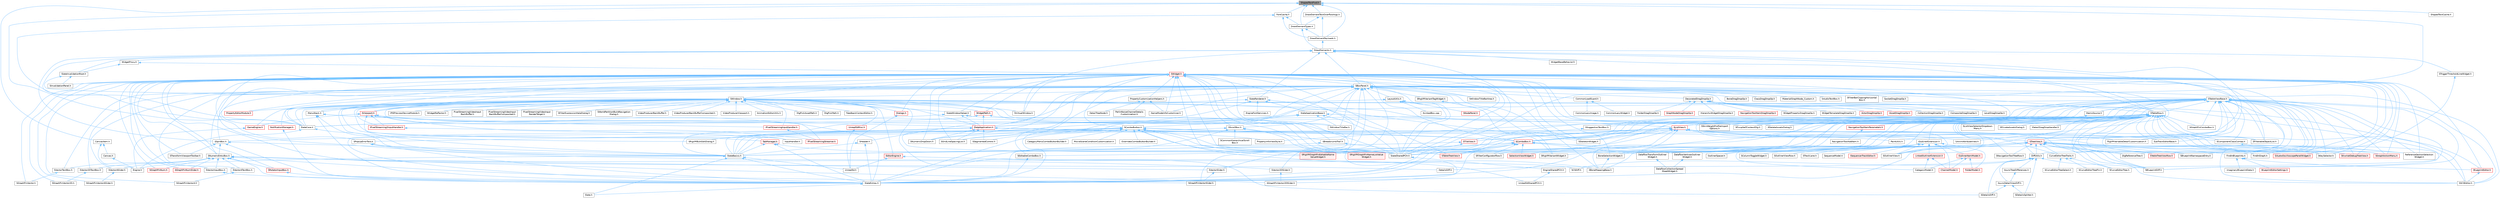 digraph "ShapedTextFwd.h"
{
 // INTERACTIVE_SVG=YES
 // LATEX_PDF_SIZE
  bgcolor="transparent";
  edge [fontname=Helvetica,fontsize=10,labelfontname=Helvetica,labelfontsize=10];
  node [fontname=Helvetica,fontsize=10,shape=box,height=0.2,width=0.4];
  Node1 [id="Node000001",label="ShapedTextFwd.h",height=0.2,width=0.4,color="gray40", fillcolor="grey60", style="filled", fontcolor="black",tooltip=" "];
  Node1 -> Node2 [id="edge1_Node000001_Node000002",dir="back",color="steelblue1",style="solid",tooltip=" "];
  Node2 [id="Node000002",label="CanvasItem.h",height=0.2,width=0.4,color="grey40", fillcolor="white", style="filled",URL="$dc/df2/CanvasItem_8h.html",tooltip=" "];
  Node2 -> Node3 [id="edge2_Node000002_Node000003",dir="back",color="steelblue1",style="solid",tooltip=" "];
  Node3 [id="Node000003",label="Canvas.h",height=0.2,width=0.4,color="grey40", fillcolor="white", style="filled",URL="$dc/dd4/Canvas_8h.html",tooltip=" "];
  Node3 -> Node4 [id="edge3_Node000003_Node000004",dir="back",color="steelblue1",style="solid",tooltip=" "];
  Node4 [id="Node000004",label="Engine.h",height=0.2,width=0.4,color="grey40", fillcolor="white", style="filled",URL="$d1/d34/Public_2Engine_8h.html",tooltip=" "];
  Node2 -> Node4 [id="edge4_Node000002_Node000004",dir="back",color="steelblue1",style="solid",tooltip=" "];
  Node1 -> Node5 [id="edge5_Node000001_Node000005",dir="back",color="steelblue1",style="solid",tooltip=" "];
  Node5 [id="Node000005",label="DrawElementPayloads.h",height=0.2,width=0.4,color="grey40", fillcolor="white", style="filled",URL="$d9/d97/DrawElementPayloads_8h.html",tooltip=" "];
  Node5 -> Node6 [id="edge6_Node000005_Node000006",dir="back",color="steelblue1",style="solid",tooltip=" "];
  Node6 [id="Node000006",label="DrawElements.h",height=0.2,width=0.4,color="grey40", fillcolor="white", style="filled",URL="$d8/d4c/DrawElements_8h.html",tooltip=" "];
  Node6 -> Node7 [id="edge7_Node000006_Node000007",dir="back",color="steelblue1",style="solid",tooltip=" "];
  Node7 [id="Node000007",label="PaintUtils.h",height=0.2,width=0.4,color="grey40", fillcolor="white", style="filled",URL="$d9/da6/PaintUtils_8h.html",tooltip=" "];
  Node6 -> Node8 [id="edge8_Node000006_Node000008",dir="back",color="steelblue1",style="solid",tooltip=" "];
  Node8 [id="Node000008",label="SBoxPanel.h",height=0.2,width=0.4,color="grey40", fillcolor="white", style="filled",URL="$d8/de6/SBoxPanel_8h.html",tooltip=" "];
  Node8 -> Node9 [id="edge9_Node000008_Node000009",dir="back",color="steelblue1",style="solid",tooltip=" "];
  Node9 [id="Node000009",label="BoneDragDropOp.h",height=0.2,width=0.4,color="grey40", fillcolor="white", style="filled",URL="$d9/dba/BoneDragDropOp_8h.html",tooltip=" "];
  Node8 -> Node10 [id="edge10_Node000008_Node000010",dir="back",color="steelblue1",style="solid",tooltip=" "];
  Node10 [id="Node000010",label="ClassDragDropOp.h",height=0.2,width=0.4,color="grey40", fillcolor="white", style="filled",URL="$d5/d37/ClassDragDropOp_8h.html",tooltip=" "];
  Node8 -> Node11 [id="edge11_Node000008_Node000011",dir="back",color="steelblue1",style="solid",tooltip=" "];
  Node11 [id="Node000011",label="CommonLoadGuard.h",height=0.2,width=0.4,color="grey40", fillcolor="white", style="filled",URL="$d1/da1/CommonLoadGuard_8h.html",tooltip=" "];
  Node11 -> Node12 [id="edge12_Node000011_Node000012",dir="back",color="steelblue1",style="solid",tooltip=" "];
  Node12 [id="Node000012",label="CommonLazyImage.h",height=0.2,width=0.4,color="grey40", fillcolor="white", style="filled",URL="$d2/d74/CommonLazyImage_8h.html",tooltip=" "];
  Node11 -> Node13 [id="edge13_Node000011_Node000013",dir="back",color="steelblue1",style="solid",tooltip=" "];
  Node13 [id="Node000013",label="CommonLazyWidget.h",height=0.2,width=0.4,color="grey40", fillcolor="white", style="filled",URL="$d2/db7/CommonLazyWidget_8h.html",tooltip=" "];
  Node8 -> Node14 [id="edge14_Node000008_Node000014",dir="back",color="steelblue1",style="solid",tooltip=" "];
  Node14 [id="Node000014",label="DecoratedDragDropOp.h",height=0.2,width=0.4,color="grey40", fillcolor="white", style="filled",URL="$d6/d6a/DecoratedDragDropOp_8h.html",tooltip=" "];
  Node14 -> Node15 [id="edge15_Node000014_Node000015",dir="back",color="steelblue1",style="solid",tooltip=" "];
  Node15 [id="Node000015",label="ActorDragDropOp.h",height=0.2,width=0.4,color="red", fillcolor="#FFF0F0", style="filled",URL="$dd/d1a/ActorDragDropOp_8h.html",tooltip=" "];
  Node14 -> Node17 [id="edge16_Node000014_Node000017",dir="back",color="steelblue1",style="solid",tooltip=" "];
  Node17 [id="Node000017",label="AssetDragDropOp.h",height=0.2,width=0.4,color="red", fillcolor="#FFF0F0", style="filled",URL="$df/dda/AssetDragDropOp_8h.html",tooltip=" "];
  Node14 -> Node19 [id="edge17_Node000014_Node000019",dir="back",color="steelblue1",style="solid",tooltip=" "];
  Node19 [id="Node000019",label="CollectionDragDropOp.h",height=0.2,width=0.4,color="grey40", fillcolor="white", style="filled",URL="$d6/d23/CollectionDragDropOp_8h.html",tooltip=" "];
  Node14 -> Node20 [id="edge18_Node000014_Node000020",dir="back",color="steelblue1",style="solid",tooltip=" "];
  Node20 [id="Node000020",label="CompositeDragDropOp.h",height=0.2,width=0.4,color="grey40", fillcolor="white", style="filled",URL="$dd/d84/CompositeDragDropOp_8h.html",tooltip=" "];
  Node14 -> Node21 [id="edge19_Node000014_Node000021",dir="back",color="steelblue1",style="solid",tooltip=" "];
  Node21 [id="Node000021",label="FolderDragDropOp.h",height=0.2,width=0.4,color="grey40", fillcolor="white", style="filled",URL="$d9/d22/FolderDragDropOp_8h.html",tooltip=" "];
  Node14 -> Node22 [id="edge20_Node000014_Node000022",dir="back",color="steelblue1",style="solid",tooltip=" "];
  Node22 [id="Node000022",label="GraphNodeDragDropOp.h",height=0.2,width=0.4,color="red", fillcolor="#FFF0F0", style="filled",URL="$d3/dbf/GraphNodeDragDropOp_8h.html",tooltip=" "];
  Node14 -> Node29 [id="edge21_Node000014_Node000029",dir="back",color="steelblue1",style="solid",tooltip=" "];
  Node29 [id="Node000029",label="HierarchyWidgetDragDropOp.h",height=0.2,width=0.4,color="grey40", fillcolor="white", style="filled",URL="$dd/dee/HierarchyWidgetDragDropOp_8h.html",tooltip=" "];
  Node14 -> Node30 [id="edge22_Node000014_Node000030",dir="back",color="steelblue1",style="solid",tooltip=" "];
  Node30 [id="Node000030",label="LevelDragDropOp.h",height=0.2,width=0.4,color="grey40", fillcolor="white", style="filled",URL="$dc/da5/LevelDragDropOp_8h.html",tooltip=" "];
  Node14 -> Node31 [id="edge23_Node000014_Node000031",dir="back",color="steelblue1",style="solid",tooltip=" "];
  Node31 [id="Node000031",label="NavigationToolItemDragDropOp.h",height=0.2,width=0.4,color="red", fillcolor="#FFF0F0", style="filled",URL="$d5/ddf/NavigationToolItemDragDropOp_8h.html",tooltip=" "];
  Node14 -> Node34 [id="edge24_Node000014_Node000034",dir="back",color="steelblue1",style="solid",tooltip=" "];
  Node34 [id="Node000034",label="WidgetPropertyDragDropOp.h",height=0.2,width=0.4,color="grey40", fillcolor="white", style="filled",URL="$dc/d6e/WidgetPropertyDragDropOp_8h.html",tooltip=" "];
  Node14 -> Node35 [id="edge25_Node000014_Node000035",dir="back",color="steelblue1",style="solid",tooltip=" "];
  Node35 [id="Node000035",label="WidgetTemplateDragDropOp.h",height=0.2,width=0.4,color="grey40", fillcolor="white", style="filled",URL="$dc/d8f/WidgetTemplateDragDropOp_8h.html",tooltip=" "];
  Node8 -> Node36 [id="edge26_Node000008_Node000036",dir="back",color="steelblue1",style="solid",tooltip=" "];
  Node36 [id="Node000036",label="DiffUtils.h",height=0.2,width=0.4,color="grey40", fillcolor="white", style="filled",URL="$d4/d91/DiffUtils_8h.html",tooltip=" "];
  Node36 -> Node37 [id="edge27_Node000036_Node000037",dir="back",color="steelblue1",style="solid",tooltip=" "];
  Node37 [id="Node000037",label="AsyncDetailViewDiff.h",height=0.2,width=0.4,color="grey40", fillcolor="white", style="filled",URL="$dc/d54/AsyncDetailViewDiff_8h.html",tooltip=" "];
  Node37 -> Node38 [id="edge28_Node000037_Node000038",dir="back",color="steelblue1",style="solid",tooltip=" "];
  Node38 [id="Node000038",label="SDetailsDiff.h",height=0.2,width=0.4,color="grey40", fillcolor="white", style="filled",URL="$da/d09/SDetailsDiff_8h.html",tooltip=" "];
  Node37 -> Node39 [id="edge29_Node000037_Node000039",dir="back",color="steelblue1",style="solid",tooltip=" "];
  Node39 [id="Node000039",label="SDetailsSplitter.h",height=0.2,width=0.4,color="grey40", fillcolor="white", style="filled",URL="$d5/de5/SDetailsSplitter_8h.html",tooltip=" "];
  Node36 -> Node40 [id="edge30_Node000036_Node000040",dir="back",color="steelblue1",style="solid",tooltip=" "];
  Node40 [id="Node000040",label="AsyncTreeDifferences.h",height=0.2,width=0.4,color="grey40", fillcolor="white", style="filled",URL="$dd/d63/AsyncTreeDifferences_8h.html",tooltip=" "];
  Node40 -> Node37 [id="edge31_Node000040_Node000037",dir="back",color="steelblue1",style="solid",tooltip=" "];
  Node36 -> Node41 [id="edge32_Node000036_Node000041",dir="back",color="steelblue1",style="solid",tooltip=" "];
  Node41 [id="Node000041",label="DetailsDiff.h",height=0.2,width=0.4,color="grey40", fillcolor="white", style="filled",URL="$de/dfc/DetailsDiff_8h.html",tooltip=" "];
  Node36 -> Node42 [id="edge33_Node000036_Node000042",dir="back",color="steelblue1",style="solid",tooltip=" "];
  Node42 [id="Node000042",label="SBlueprintDiff.h",height=0.2,width=0.4,color="grey40", fillcolor="white", style="filled",URL="$de/d6d/SBlueprintDiff_8h.html",tooltip=" "];
  Node36 -> Node43 [id="edge34_Node000036_Node000043",dir="back",color="steelblue1",style="solid",tooltip=" "];
  Node43 [id="Node000043",label="SCSDiff.h",height=0.2,width=0.4,color="grey40", fillcolor="white", style="filled",URL="$da/dc5/SCSDiff_8h.html",tooltip=" "];
  Node36 -> Node38 [id="edge35_Node000036_Node000038",dir="back",color="steelblue1",style="solid",tooltip=" "];
  Node36 -> Node39 [id="edge36_Node000036_Node000039",dir="back",color="steelblue1",style="solid",tooltip=" "];
  Node8 -> Node44 [id="edge37_Node000008_Node000044",dir="back",color="steelblue1",style="solid",tooltip=" "];
  Node44 [id="Node000044",label="GameModeInfoCustomizer.h",height=0.2,width=0.4,color="grey40", fillcolor="white", style="filled",URL="$d5/df3/GameModeInfoCustomizer_8h.html",tooltip=" "];
  Node8 -> Node45 [id="edge38_Node000008_Node000045",dir="back",color="steelblue1",style="solid",tooltip=" "];
  Node45 [id="Node000045",label="LayoutUtils.h",height=0.2,width=0.4,color="grey40", fillcolor="white", style="filled",URL="$d2/d09/LayoutUtils_8h.html",tooltip=" "];
  Node45 -> Node46 [id="edge39_Node000045_Node000046",dir="back",color="steelblue1",style="solid",tooltip=" "];
  Node46 [id="Node000046",label="SLinkedBox.cpp",height=0.2,width=0.4,color="grey40", fillcolor="white", style="filled",URL="$de/dd2/SLinkedBox_8cpp.html",tooltip=" "];
  Node45 -> Node47 [id="edge40_Node000045_Node000047",dir="back",color="steelblue1",style="solid",tooltip=" "];
  Node47 [id="Node000047",label="SNodePanel.h",height=0.2,width=0.4,color="red", fillcolor="#FFF0F0", style="filled",URL="$da/db1/SNodePanel_8h.html",tooltip=" "];
  Node45 -> Node113 [id="edge41_Node000045_Node000113",dir="back",color="steelblue1",style="solid",tooltip=" "];
  Node113 [id="Node000113",label="SlateCore.h",height=0.2,width=0.4,color="grey40", fillcolor="white", style="filled",URL="$dc/d03/SlateCore_8h.html",tooltip=" "];
  Node113 -> Node4 [id="edge42_Node000113_Node000004",dir="back",color="steelblue1",style="solid",tooltip=" "];
  Node113 -> Node114 [id="edge43_Node000113_Node000114",dir="back",color="steelblue1",style="solid",tooltip=" "];
  Node114 [id="Node000114",label="SlateBasics.h",height=0.2,width=0.4,color="grey40", fillcolor="white", style="filled",URL="$da/d2f/SlateBasics_8h.html",tooltip=" "];
  Node114 -> Node4 [id="edge44_Node000114_Node000004",dir="back",color="steelblue1",style="solid",tooltip=" "];
  Node114 -> Node115 [id="edge45_Node000114_Node000115",dir="back",color="steelblue1",style="solid",tooltip=" "];
  Node115 [id="Node000115",label="Slate.h",height=0.2,width=0.4,color="grey40", fillcolor="white", style="filled",URL="$d2/dc0/Slate_8h.html",tooltip=" "];
  Node114 -> Node116 [id="edge46_Node000114_Node000116",dir="back",color="steelblue1",style="solid",tooltip=" "];
  Node116 [id="Node000116",label="SlateExtras.h",height=0.2,width=0.4,color="grey40", fillcolor="white", style="filled",URL="$d8/dec/SlateExtras_8h.html",tooltip=" "];
  Node116 -> Node115 [id="edge47_Node000116_Node000115",dir="back",color="steelblue1",style="solid",tooltip=" "];
  Node114 -> Node117 [id="edge48_Node000114_Node000117",dir="back",color="steelblue1",style="solid",tooltip=" "];
  Node117 [id="Node000117",label="UnrealEd.h",height=0.2,width=0.4,color="grey40", fillcolor="white", style="filled",URL="$d2/d5f/UnrealEd_8h.html",tooltip=" "];
  Node45 -> Node118 [id="edge49_Node000045_Node000118",dir="back",color="steelblue1",style="solid",tooltip=" "];
  Node118 [id="Node000118",label="SlateSharedPCH.h",height=0.2,width=0.4,color="grey40", fillcolor="white", style="filled",URL="$d1/dfc/SlateSharedPCH_8h.html",tooltip=" "];
  Node118 -> Node119 [id="edge50_Node000118_Node000119",dir="back",color="steelblue1",style="solid",tooltip=" "];
  Node119 [id="Node000119",label="EngineSharedPCH.h",height=0.2,width=0.4,color="grey40", fillcolor="white", style="filled",URL="$dc/dbb/EngineSharedPCH_8h.html",tooltip=" "];
  Node119 -> Node120 [id="edge51_Node000119_Node000120",dir="back",color="steelblue1",style="solid",tooltip=" "];
  Node120 [id="Node000120",label="UnrealEdSharedPCH.h",height=0.2,width=0.4,color="grey40", fillcolor="white", style="filled",URL="$d1/de6/UnrealEdSharedPCH_8h.html",tooltip=" "];
  Node8 -> Node30 [id="edge52_Node000008_Node000030",dir="back",color="steelblue1",style="solid",tooltip=" "];
  Node8 -> Node121 [id="edge53_Node000008_Node000121",dir="back",color="steelblue1",style="solid",tooltip=" "];
  Node121 [id="Node000121",label="MaterialGraphNode_Custom.h",height=0.2,width=0.4,color="grey40", fillcolor="white", style="filled",URL="$d5/d6c/MaterialGraphNode__Custom_8h.html",tooltip=" "];
  Node8 -> Node122 [id="edge54_Node000008_Node000122",dir="back",color="steelblue1",style="solid",tooltip=" "];
  Node122 [id="Node000122",label="PropertyCustomizationHelpers.h",height=0.2,width=0.4,color="grey40", fillcolor="white", style="filled",URL="$d7/dd0/PropertyCustomizationHelpers_8h.html",tooltip=" "];
  Node122 -> Node123 [id="edge55_Node000122_Node000123",dir="back",color="steelblue1",style="solid",tooltip=" "];
  Node123 [id="Node000123",label="DetailTreeNode.h",height=0.2,width=0.4,color="grey40", fillcolor="white", style="filled",URL="$d8/d32/DetailTreeNode_8h.html",tooltip=" "];
  Node122 -> Node44 [id="edge56_Node000122_Node000044",dir="back",color="steelblue1",style="solid",tooltip=" "];
  Node122 -> Node124 [id="edge57_Node000122_Node000124",dir="back",color="steelblue1",style="solid",tooltip=" "];
  Node124 [id="Node000124",label="PerlinNoiseChannelDetails\lCustomization.h",height=0.2,width=0.4,color="grey40", fillcolor="white", style="filled",URL="$d6/df3/PerlinNoiseChannelDetailsCustomization_8h.html",tooltip=" "];
  Node8 -> Node125 [id="edge58_Node000008_Node000125",dir="back",color="steelblue1",style="solid",tooltip=" "];
  Node125 [id="Node000125",label="SAudioTextBox.h",height=0.2,width=0.4,color="grey40", fillcolor="white", style="filled",URL="$da/da3/SAudioTextBox_8h.html",tooltip=" "];
  Node8 -> Node126 [id="edge59_Node000008_Node000126",dir="back",color="steelblue1",style="solid",tooltip=" "];
  Node126 [id="Node000126",label="SBreadcrumbTrail.h",height=0.2,width=0.4,color="grey40", fillcolor="white", style="filled",URL="$d4/de2/SBreadcrumbTrail_8h.html",tooltip=" "];
  Node126 -> Node127 [id="edge60_Node000126_Node000127",dir="back",color="steelblue1",style="solid",tooltip=" "];
  Node127 [id="Node000127",label="STableTreeView.h",height=0.2,width=0.4,color="red", fillcolor="#FFF0F0", style="filled",URL="$dd/d46/STableTreeView_8h.html",tooltip=" "];
  Node126 -> Node116 [id="edge61_Node000126_Node000116",dir="back",color="steelblue1",style="solid",tooltip=" "];
  Node8 -> Node130 [id="edge62_Node000008_Node000130",dir="back",color="steelblue1",style="solid",tooltip=" "];
  Node130 [id="Node000130",label="SComboButton.h",height=0.2,width=0.4,color="grey40", fillcolor="white", style="filled",URL="$dc/d43/SComboButton_8h.html",tooltip=" "];
  Node130 -> Node131 [id="edge63_Node000130_Node000131",dir="back",color="steelblue1",style="solid",tooltip=" "];
  Node131 [id="Node000131",label="CategoryMenuComboButtonBuilder.h",height=0.2,width=0.4,color="grey40", fillcolor="white", style="filled",URL="$df/d7b/CategoryMenuComboButtonBuilder_8h.html",tooltip=" "];
  Node130 -> Node132 [id="edge64_Node000130_Node000132",dir="back",color="steelblue1",style="solid",tooltip=" "];
  Node132 [id="Node000132",label="MovieSceneConditionCustomization.h",height=0.2,width=0.4,color="grey40", fillcolor="white", style="filled",URL="$db/d7d/MovieSceneConditionCustomization_8h.html",tooltip=" "];
  Node130 -> Node133 [id="edge65_Node000130_Node000133",dir="back",color="steelblue1",style="solid",tooltip=" "];
  Node133 [id="Node000133",label="OverridesComboButtonBuilder.h",height=0.2,width=0.4,color="grey40", fillcolor="white", style="filled",URL="$d5/dac/OverridesComboButtonBuilder_8h.html",tooltip=" "];
  Node130 -> Node134 [id="edge66_Node000130_Node000134",dir="back",color="steelblue1",style="solid",tooltip=" "];
  Node134 [id="Node000134",label="SBoneMappingBase.h",height=0.2,width=0.4,color="grey40", fillcolor="white", style="filled",URL="$d7/d49/SBoneMappingBase_8h.html",tooltip=" "];
  Node130 -> Node135 [id="edge67_Node000130_Node000135",dir="back",color="steelblue1",style="solid",tooltip=" "];
  Node135 [id="Node000135",label="SComboBox.h",height=0.2,width=0.4,color="red", fillcolor="#FFF0F0", style="filled",URL="$d2/dd5/SComboBox_8h.html",tooltip=" "];
  Node135 -> Node136 [id="edge68_Node000135_Node000136",dir="back",color="steelblue1",style="solid",tooltip=" "];
  Node136 [id="Node000136",label="DataflowTransformOutliner\lWidget.h",height=0.2,width=0.4,color="grey40", fillcolor="white", style="filled",URL="$d8/df9/DataflowTransformOutlinerWidget_8h.html",tooltip=" "];
  Node136 -> Node137 [id="edge69_Node000136_Node000137",dir="back",color="steelblue1",style="solid",tooltip=" "];
  Node137 [id="Node000137",label="DataflowCollectionSpread\lSheetWidget.h",height=0.2,width=0.4,color="grey40", fillcolor="white", style="filled",URL="$da/da3/DataflowCollectionSpreadSheetWidget_8h.html",tooltip=" "];
  Node135 -> Node138 [id="edge70_Node000135_Node000138",dir="back",color="steelblue1",style="solid",tooltip=" "];
  Node138 [id="Node000138",label="DataflowVerticesOutliner\lWidget.h",height=0.2,width=0.4,color="grey40", fillcolor="white", style="filled",URL="$dd/deb/DataflowVerticesOutlinerWidget_8h.html",tooltip=" "];
  Node138 -> Node137 [id="edge71_Node000138_Node000137",dir="back",color="steelblue1",style="solid",tooltip=" "];
  Node135 -> Node141 [id="edge72_Node000135_Node000141",dir="back",color="steelblue1",style="solid",tooltip=" "];
  Node141 [id="Node000141",label="SAudioOscilloscopePanelWidget.h",height=0.2,width=0.4,color="red", fillcolor="#FFF0F0", style="filled",URL="$db/d7e/SAudioOscilloscopePanelWidget_8h.html",tooltip=" "];
  Node135 -> Node146 [id="edge73_Node000135_Node000146",dir="back",color="steelblue1",style="solid",tooltip=" "];
  Node146 [id="Node000146",label="SEditableComboBox.h",height=0.2,width=0.4,color="grey40", fillcolor="white", style="filled",URL="$d0/d8c/SEditableComboBox_8h.html",tooltip=" "];
  Node146 -> Node116 [id="edge74_Node000146_Node000116",dir="back",color="steelblue1",style="solid",tooltip=" "];
  Node135 -> Node147 [id="edge75_Node000135_Node000147",dir="back",color="steelblue1",style="solid",tooltip=" "];
  Node147 [id="Node000147",label="SFilterConfiguratorRow.h",height=0.2,width=0.4,color="grey40", fillcolor="white", style="filled",URL="$d2/d18/SFilterConfiguratorRow_8h.html",tooltip=" "];
  Node135 -> Node149 [id="edge76_Node000135_Node000149",dir="back",color="steelblue1",style="solid",tooltip=" "];
  Node149 [id="Node000149",label="SRigVMGraphPinEditableName\lValueWidget.h",height=0.2,width=0.4,color="red", fillcolor="#FFF0F0", style="filled",URL="$da/d0c/SRigVMGraphPinEditableNameValueWidget_8h.html",tooltip=" "];
  Node135 -> Node150 [id="edge77_Node000135_Node000150",dir="back",color="steelblue1",style="solid",tooltip=" "];
  Node150 [id="Node000150",label="SRigVMGraphPinNameListValue\lWidget.h",height=0.2,width=0.4,color="red", fillcolor="#FFF0F0", style="filled",URL="$dc/dac/SRigVMGraphPinNameListValueWidget_8h.html",tooltip=" "];
  Node135 -> Node127 [id="edge78_Node000135_Node000127",dir="back",color="steelblue1",style="solid",tooltip=" "];
  Node135 -> Node155 [id="edge79_Node000135_Node000155",dir="back",color="steelblue1",style="solid",tooltip=" "];
  Node155 [id="Node000155",label="SelectionViewWidget.h",height=0.2,width=0.4,color="red", fillcolor="#FFF0F0", style="filled",URL="$dc/db5/SelectionViewWidget_8h.html",tooltip=" "];
  Node135 -> Node114 [id="edge80_Node000135_Node000114",dir="back",color="steelblue1",style="solid",tooltip=" "];
  Node135 -> Node116 [id="edge81_Node000135_Node000116",dir="back",color="steelblue1",style="solid",tooltip=" "];
  Node135 -> Node118 [id="edge82_Node000135_Node000118",dir="back",color="steelblue1",style="solid",tooltip=" "];
  Node130 -> Node162 [id="edge83_Node000130_Node000162",dir="back",color="steelblue1",style="solid",tooltip=" "];
  Node162 [id="Node000162",label="SComponentClassCombo.h",height=0.2,width=0.4,color="grey40", fillcolor="white", style="filled",URL="$dc/df2/SComponentClassCombo_8h.html",tooltip=" "];
  Node162 -> Node163 [id="edge84_Node000162_Node000163",dir="back",color="steelblue1",style="solid",tooltip=" "];
  Node163 [id="Node000163",label="SSCSEditor.h",height=0.2,width=0.4,color="grey40", fillcolor="white", style="filled",URL="$d0/d2e/SSCSEditor_8h.html",tooltip=" "];
  Node130 -> Node164 [id="edge85_Node000130_Node000164",dir="back",color="steelblue1",style="solid",tooltip=" "];
  Node164 [id="Node000164",label="SGridLineSpacingList.h",height=0.2,width=0.4,color="grey40", fillcolor="white", style="filled",URL="$db/d48/SGridLineSpacingList_8h.html",tooltip=" "];
  Node130 -> Node165 [id="edge86_Node000130_Node000165",dir="back",color="steelblue1",style="solid",tooltip=" "];
  Node165 [id="Node000165",label="SNumericDropDown.h",height=0.2,width=0.4,color="grey40", fillcolor="white", style="filled",URL="$d3/d12/SNumericDropDown_8h.html",tooltip=" "];
  Node130 -> Node166 [id="edge87_Node000130_Node000166",dir="back",color="steelblue1",style="solid",tooltip=" "];
  Node166 [id="Node000166",label="SPopUpErrorText.h",height=0.2,width=0.4,color="grey40", fillcolor="white", style="filled",URL="$d7/d15/SPopUpErrorText_8h.html",tooltip=" "];
  Node166 -> Node114 [id="edge88_Node000166_Node000114",dir="back",color="steelblue1",style="solid",tooltip=" "];
  Node166 -> Node116 [id="edge89_Node000166_Node000116",dir="back",color="steelblue1",style="solid",tooltip=" "];
  Node130 -> Node149 [id="edge90_Node000130_Node000149",dir="back",color="steelblue1",style="solid",tooltip=" "];
  Node130 -> Node150 [id="edge91_Node000130_Node000150",dir="back",color="steelblue1",style="solid",tooltip=" "];
  Node130 -> Node114 [id="edge92_Node000130_Node000114",dir="back",color="steelblue1",style="solid",tooltip=" "];
  Node130 -> Node116 [id="edge93_Node000130_Node000116",dir="back",color="steelblue1",style="solid",tooltip=" "];
  Node130 -> Node118 [id="edge94_Node000130_Node000118",dir="back",color="steelblue1",style="solid",tooltip=" "];
  Node8 -> Node146 [id="edge95_Node000008_Node000146",dir="back",color="steelblue1",style="solid",tooltip=" "];
  Node8 -> Node167 [id="edge96_Node000008_Node000167",dir="back",color="steelblue1",style="solid",tooltip=" "];
  Node167 [id="Node000167",label="SFilterBarClippingHorizontal\lBox.h",height=0.2,width=0.4,color="grey40", fillcolor="white", style="filled",URL="$dd/d94/SFilterBarClippingHorizontalBox_8h.html",tooltip=" "];
  Node8 -> Node164 [id="edge97_Node000008_Node000164",dir="back",color="steelblue1",style="solid",tooltip=" "];
  Node8 -> Node168 [id="edge98_Node000008_Node000168",dir="back",color="steelblue1",style="solid",tooltip=" "];
  Node168 [id="Node000168",label="SHeader.h",height=0.2,width=0.4,color="grey40", fillcolor="white", style="filled",URL="$de/d21/SHeader_8h.html",tooltip=" "];
  Node168 -> Node114 [id="edge99_Node000168_Node000114",dir="back",color="steelblue1",style="solid",tooltip=" "];
  Node168 -> Node116 [id="edge100_Node000168_Node000116",dir="back",color="steelblue1",style="solid",tooltip=" "];
  Node8 -> Node165 [id="edge101_Node000008_Node000165",dir="back",color="steelblue1",style="solid",tooltip=" "];
  Node8 -> Node169 [id="edge102_Node000008_Node000169",dir="back",color="steelblue1",style="solid",tooltip=" "];
  Node169 [id="Node000169",label="SNumericEntryBox.h",height=0.2,width=0.4,color="grey40", fillcolor="white", style="filled",URL="$d8/d1a/SNumericEntryBox_8h.html",tooltip=" "];
  Node169 -> Node85 [id="edge103_Node000169_Node000085",dir="back",color="steelblue1",style="solid",tooltip=" "];
  Node85 [id="Node000085",label="SGraphPinNum.h",height=0.2,width=0.4,color="red", fillcolor="#FFF0F0", style="filled",URL="$d7/da4/SGraphPinNum_8h.html",tooltip=" "];
  Node169 -> Node87 [id="edge104_Node000169_Node000087",dir="back",color="steelblue1",style="solid",tooltip=" "];
  Node87 [id="Node000087",label="SGraphPinNumSlider.h",height=0.2,width=0.4,color="red", fillcolor="#FFF0F0", style="filled",URL="$d5/d00/SGraphPinNumSlider_8h.html",tooltip=" "];
  Node169 -> Node95 [id="edge105_Node000169_Node000095",dir="back",color="steelblue1",style="solid",tooltip=" "];
  Node95 [id="Node000095",label="SGraphPinVector2DSlider.h",height=0.2,width=0.4,color="grey40", fillcolor="white", style="filled",URL="$d7/d05/SGraphPinVector2DSlider_8h.html",tooltip=" "];
  Node169 -> Node98 [id="edge106_Node000169_Node000098",dir="back",color="steelblue1",style="solid",tooltip=" "];
  Node98 [id="Node000098",label="SGraphPinVectorSlider.h",height=0.2,width=0.4,color="grey40", fillcolor="white", style="filled",URL="$dc/d38/SGraphPinVectorSlider_8h.html",tooltip=" "];
  Node169 -> Node170 [id="edge107_Node000169_Node000170",dir="back",color="steelblue1",style="solid",tooltip=" "];
  Node170 [id="Node000170",label="SRotatorInputBox.h",height=0.2,width=0.4,color="red", fillcolor="#FFF0F0", style="filled",URL="$de/dd2/SRotatorInputBox_8h.html",tooltip=" "];
  Node170 -> Node116 [id="edge108_Node000170_Node000116",dir="back",color="steelblue1",style="solid",tooltip=" "];
  Node169 -> Node171 [id="edge109_Node000169_Node000171",dir="back",color="steelblue1",style="solid",tooltip=" "];
  Node171 [id="Node000171",label="SVector2DSlider.h",height=0.2,width=0.4,color="grey40", fillcolor="white", style="filled",URL="$de/d67/SVector2DSlider_8h.html",tooltip=" "];
  Node171 -> Node95 [id="edge110_Node000171_Node000095",dir="back",color="steelblue1",style="solid",tooltip=" "];
  Node169 -> Node172 [id="edge111_Node000169_Node000172",dir="back",color="steelblue1",style="solid",tooltip=" "];
  Node172 [id="Node000172",label="SVector2DTextBox.h",height=0.2,width=0.4,color="grey40", fillcolor="white", style="filled",URL="$d6/d71/SVector2DTextBox_8h.html",tooltip=" "];
  Node172 -> Node94 [id="edge112_Node000172_Node000094",dir="back",color="steelblue1",style="solid",tooltip=" "];
  Node94 [id="Node000094",label="SGraphPinVector2D.h",height=0.2,width=0.4,color="grey40", fillcolor="white", style="filled",URL="$d7/d67/SGraphPinVector2D_8h.html",tooltip=" "];
  Node169 -> Node173 [id="edge113_Node000169_Node000173",dir="back",color="steelblue1",style="solid",tooltip=" "];
  Node173 [id="Node000173",label="SVector4Slider.h",height=0.2,width=0.4,color="grey40", fillcolor="white", style="filled",URL="$d4/dec/SVector4Slider_8h.html",tooltip=" "];
  Node173 -> Node97 [id="edge114_Node000173_Node000097",dir="back",color="steelblue1",style="solid",tooltip=" "];
  Node97 [id="Node000097",label="SGraphPinVector4Slider.h",height=0.2,width=0.4,color="grey40", fillcolor="white", style="filled",URL="$d9/db8/SGraphPinVector4Slider_8h.html",tooltip=" "];
  Node169 -> Node174 [id="edge115_Node000169_Node000174",dir="back",color="steelblue1",style="solid",tooltip=" "];
  Node174 [id="Node000174",label="SVector4TextBox.h",height=0.2,width=0.4,color="grey40", fillcolor="white", style="filled",URL="$dd/da4/SVector4TextBox_8h.html",tooltip=" "];
  Node174 -> Node96 [id="edge116_Node000174_Node000096",dir="back",color="steelblue1",style="solid",tooltip=" "];
  Node96 [id="Node000096",label="SGraphPinVector4.h",height=0.2,width=0.4,color="grey40", fillcolor="white", style="filled",URL="$d4/d94/SGraphPinVector4_8h.html",tooltip=" "];
  Node169 -> Node175 [id="edge117_Node000169_Node000175",dir="back",color="steelblue1",style="solid",tooltip=" "];
  Node175 [id="Node000175",label="SVectorInputBox.h",height=0.2,width=0.4,color="grey40", fillcolor="white", style="filled",URL="$df/d44/SVectorInputBox_8h.html",tooltip=" "];
  Node175 -> Node116 [id="edge118_Node000175_Node000116",dir="back",color="steelblue1",style="solid",tooltip=" "];
  Node169 -> Node176 [id="edge119_Node000169_Node000176",dir="back",color="steelblue1",style="solid",tooltip=" "];
  Node176 [id="Node000176",label="SVectorSlider.h",height=0.2,width=0.4,color="grey40", fillcolor="white", style="filled",URL="$d2/db5/SVectorSlider_8h.html",tooltip=" "];
  Node176 -> Node98 [id="edge120_Node000176_Node000098",dir="back",color="steelblue1",style="solid",tooltip=" "];
  Node169 -> Node177 [id="edge121_Node000169_Node000177",dir="back",color="steelblue1",style="solid",tooltip=" "];
  Node177 [id="Node000177",label="SVectorTextBox.h",height=0.2,width=0.4,color="grey40", fillcolor="white", style="filled",URL="$df/db8/SVectorTextBox_8h.html",tooltip=" "];
  Node177 -> Node93 [id="edge122_Node000177_Node000093",dir="back",color="steelblue1",style="solid",tooltip=" "];
  Node93 [id="Node000093",label="SGraphPinVector.h",height=0.2,width=0.4,color="grey40", fillcolor="white", style="filled",URL="$d8/de7/SGraphPinVector_8h.html",tooltip=" "];
  Node169 -> Node116 [id="edge123_Node000169_Node000116",dir="back",color="steelblue1",style="solid",tooltip=" "];
  Node8 -> Node178 [id="edge124_Node000008_Node000178",dir="back",color="steelblue1",style="solid",tooltip=" "];
  Node178 [id="Node000178",label="SRigVMVariantTagWidget.h",height=0.2,width=0.4,color="grey40", fillcolor="white", style="filled",URL="$d4/d38/SRigVMVariantTagWidget_8h.html",tooltip=" "];
  Node178 -> Node179 [id="edge125_Node000178_Node000179",dir="back",color="steelblue1",style="solid",tooltip=" "];
  Node179 [id="Node000179",label="SRigVMVariantWidget.h",height=0.2,width=0.4,color="grey40", fillcolor="white", style="filled",URL="$d5/d61/SRigVMVariantWidget_8h.html",tooltip=" "];
  Node8 -> Node179 [id="edge126_Node000008_Node000179",dir="back",color="steelblue1",style="solid",tooltip=" "];
  Node8 -> Node163 [id="edge127_Node000008_Node000163",dir="back",color="steelblue1",style="solid",tooltip=" "];
  Node8 -> Node180 [id="edge128_Node000008_Node000180",dir="back",color="steelblue1",style="solid",tooltip=" "];
  Node180 [id="Node000180",label="SScrollBox.h",height=0.2,width=0.4,color="grey40", fillcolor="white", style="filled",URL="$d3/da2/SScrollBox_8h.html",tooltip=" "];
  Node180 -> Node126 [id="edge129_Node000180_Node000126",dir="back",color="steelblue1",style="solid",tooltip=" "];
  Node180 -> Node181 [id="edge130_Node000180_Node000181",dir="back",color="steelblue1",style="solid",tooltip=" "];
  Node181 [id="Node000181",label="SCommonHierarchicalScroll\lBox.h",height=0.2,width=0.4,color="grey40", fillcolor="white", style="filled",URL="$d8/dd5/SCommonHierarchicalScrollBox_8h.html",tooltip=" "];
  Node180 -> Node114 [id="edge131_Node000180_Node000114",dir="back",color="steelblue1",style="solid",tooltip=" "];
  Node180 -> Node116 [id="edge132_Node000180_Node000116",dir="back",color="steelblue1",style="solid",tooltip=" "];
  Node180 -> Node118 [id="edge133_Node000180_Node000118",dir="back",color="steelblue1",style="solid",tooltip=" "];
  Node8 -> Node182 [id="edge134_Node000008_Node000182",dir="back",color="steelblue1",style="solid",tooltip=" "];
  Node182 [id="Node000182",label="SSegmentedControl.h",height=0.2,width=0.4,color="grey40", fillcolor="white", style="filled",URL="$d3/d4f/SSegmentedControl_8h.html",tooltip=" "];
  Node8 -> Node183 [id="edge135_Node000008_Node000183",dir="back",color="steelblue1",style="solid",tooltip=" "];
  Node183 [id="Node000183",label="SSkeletonWidget.h",height=0.2,width=0.4,color="grey40", fillcolor="white", style="filled",URL="$dd/da7/SSkeletonWidget_8h.html",tooltip=" "];
  Node8 -> Node184 [id="edge136_Node000008_Node000184",dir="back",color="steelblue1",style="solid",tooltip=" "];
  Node184 [id="Node000184",label="SSpinBox.h",height=0.2,width=0.4,color="grey40", fillcolor="white", style="filled",URL="$d5/da5/SSpinBox_8h.html",tooltip=" "];
  Node184 -> Node169 [id="edge137_Node000184_Node000169",dir="back",color="steelblue1",style="solid",tooltip=" "];
  Node184 -> Node185 [id="edge138_Node000184_Node000185",dir="back",color="steelblue1",style="solid",tooltip=" "];
  Node185 [id="Node000185",label="STransformViewportToolbar.h",height=0.2,width=0.4,color="grey40", fillcolor="white", style="filled",URL="$d8/da8/STransformViewportToolbar_8h.html",tooltip=" "];
  Node184 -> Node114 [id="edge139_Node000184_Node000114",dir="back",color="steelblue1",style="solid",tooltip=" "];
  Node184 -> Node116 [id="edge140_Node000184_Node000116",dir="back",color="steelblue1",style="solid",tooltip=" "];
  Node8 -> Node186 [id="edge141_Node000008_Node000186",dir="back",color="steelblue1",style="solid",tooltip=" "];
  Node186 [id="Node000186",label="STableRow.h",height=0.2,width=0.4,color="grey40", fillcolor="white", style="filled",URL="$d8/d43/STableRow_8h.html",tooltip=" "];
  Node186 -> Node187 [id="edge142_Node000186_Node000187",dir="back",color="steelblue1",style="solid",tooltip=" "];
  Node187 [id="Node000187",label="BoneSelectionWidget.h",height=0.2,width=0.4,color="grey40", fillcolor="white", style="filled",URL="$d4/dd3/BoneSelectionWidget_8h.html",tooltip=" "];
  Node187 -> Node134 [id="edge143_Node000187_Node000134",dir="back",color="steelblue1",style="solid",tooltip=" "];
  Node186 -> Node188 [id="edge144_Node000186_Node000188",dir="back",color="steelblue1",style="solid",tooltip=" "];
  Node188 [id="Node000188",label="CurveEditorTreeTraits.h",height=0.2,width=0.4,color="grey40", fillcolor="white", style="filled",URL="$d4/d4a/CurveEditorTreeTraits_8h.html",tooltip=" "];
  Node188 -> Node189 [id="edge145_Node000188_Node000189",dir="back",color="steelblue1",style="solid",tooltip=" "];
  Node189 [id="Node000189",label="SCurveEditorTree.h",height=0.2,width=0.4,color="grey40", fillcolor="white", style="filled",URL="$da/da4/SCurveEditorTree_8h.html",tooltip=" "];
  Node188 -> Node190 [id="edge146_Node000188_Node000190",dir="back",color="steelblue1",style="solid",tooltip=" "];
  Node190 [id="Node000190",label="SCurveEditorTreePin.h",height=0.2,width=0.4,color="grey40", fillcolor="white", style="filled",URL="$db/d44/SCurveEditorTreePin_8h.html",tooltip=" "];
  Node188 -> Node191 [id="edge147_Node000188_Node000191",dir="back",color="steelblue1",style="solid",tooltip=" "];
  Node191 [id="Node000191",label="SCurveEditorTreeSelect.h",height=0.2,width=0.4,color="grey40", fillcolor="white", style="filled",URL="$d9/d58/SCurveEditorTreeSelect_8h.html",tooltip=" "];
  Node186 -> Node136 [id="edge148_Node000186_Node000136",dir="back",color="steelblue1",style="solid",tooltip=" "];
  Node186 -> Node138 [id="edge149_Node000186_Node000138",dir="back",color="steelblue1",style="solid",tooltip=" "];
  Node186 -> Node192 [id="edge150_Node000186_Node000192",dir="back",color="steelblue1",style="solid",tooltip=" "];
  Node192 [id="Node000192",label="DlgReferenceTree.h",height=0.2,width=0.4,color="grey40", fillcolor="white", style="filled",URL="$db/dd3/DlgReferenceTree_8h.html",tooltip=" "];
  Node186 -> Node193 [id="edge151_Node000186_Node000193",dir="back",color="steelblue1",style="solid",tooltip=" "];
  Node193 [id="Node000193",label="FindInBlueprints.h",height=0.2,width=0.4,color="grey40", fillcolor="white", style="filled",URL="$d0/d27/FindInBlueprints_8h.html",tooltip=" "];
  Node193 -> Node194 [id="edge152_Node000193_Node000194",dir="back",color="steelblue1",style="solid",tooltip=" "];
  Node194 [id="Node000194",label="BlueprintEditor.h",height=0.2,width=0.4,color="red", fillcolor="#FFF0F0", style="filled",URL="$df/d7d/BlueprintEditor_8h.html",tooltip=" "];
  Node194 -> Node163 [id="edge153_Node000194_Node000163",dir="back",color="steelblue1",style="solid",tooltip=" "];
  Node193 -> Node204 [id="edge154_Node000193_Node000204",dir="back",color="steelblue1",style="solid",tooltip=" "];
  Node204 [id="Node000204",label="BlueprintEditorSettings.h",height=0.2,width=0.4,color="red", fillcolor="#FFF0F0", style="filled",URL="$d4/dbc/BlueprintEditorSettings_8h.html",tooltip=" "];
  Node193 -> Node206 [id="edge155_Node000193_Node000206",dir="back",color="steelblue1",style="solid",tooltip=" "];
  Node206 [id="Node000206",label="ImaginaryBlueprintData.h",height=0.2,width=0.4,color="grey40", fillcolor="white", style="filled",URL="$d9/d16/ImaginaryBlueprintData_8h.html",tooltip=" "];
  Node186 -> Node207 [id="edge156_Node000186_Node000207",dir="back",color="steelblue1",style="solid",tooltip=" "];
  Node207 [id="Node000207",label="FindInGraph.h",height=0.2,width=0.4,color="grey40", fillcolor="white", style="filled",URL="$de/d36/FindInGraph_8h.html",tooltip=" "];
  Node186 -> Node208 [id="edge157_Node000186_Node000208",dir="back",color="steelblue1",style="solid",tooltip=" "];
  Node208 [id="Node000208",label="IDetailDragDropHandler.h",height=0.2,width=0.4,color="grey40", fillcolor="white", style="filled",URL="$dd/d80/IDetailDragDropHandler_8h.html",tooltip=" "];
  Node186 -> Node209 [id="edge158_Node000186_Node000209",dir="back",color="steelblue1",style="solid",tooltip=" "];
  Node209 [id="Node000209",label="IOutlinerExtension.h",height=0.2,width=0.4,color="grey40", fillcolor="white", style="filled",URL="$db/d1a/IOutlinerExtension_8h.html",tooltip=" "];
  Node209 -> Node210 [id="edge159_Node000209_Node000210",dir="back",color="steelblue1",style="solid",tooltip=" "];
  Node210 [id="Node000210",label="CategoryModel.h",height=0.2,width=0.4,color="grey40", fillcolor="white", style="filled",URL="$db/dfe/CategoryModel_8h.html",tooltip=" "];
  Node209 -> Node211 [id="edge160_Node000209_Node000211",dir="back",color="steelblue1",style="solid",tooltip=" "];
  Node211 [id="Node000211",label="ChannelModel.h",height=0.2,width=0.4,color="red", fillcolor="#FFF0F0", style="filled",URL="$de/d30/ChannelModel_8h.html",tooltip=" "];
  Node209 -> Node213 [id="edge161_Node000209_Node000213",dir="back",color="steelblue1",style="solid",tooltip=" "];
  Node213 [id="Node000213",label="FolderModel.h",height=0.2,width=0.4,color="red", fillcolor="#FFF0F0", style="filled",URL="$d4/d1d/FolderModel_8h.html",tooltip=" "];
  Node209 -> Node215 [id="edge162_Node000209_Node000215",dir="back",color="steelblue1",style="solid",tooltip=" "];
  Node215 [id="Node000215",label="ISequencerTrackEditor.h",height=0.2,width=0.4,color="red", fillcolor="#FFF0F0", style="filled",URL="$df/dca/ISequencerTrackEditor_8h.html",tooltip=" "];
  Node209 -> Node246 [id="edge163_Node000209_Node000246",dir="back",color="steelblue1",style="solid",tooltip=" "];
  Node246 [id="Node000246",label="LinkedOutlinerExtension.h",height=0.2,width=0.4,color="red", fillcolor="#FFF0F0", style="filled",URL="$da/d0f/LinkedOutlinerExtension_8h.html",tooltip=" "];
  Node246 -> Node210 [id="edge164_Node000246_Node000210",dir="back",color="steelblue1",style="solid",tooltip=" "];
  Node246 -> Node211 [id="edge165_Node000246_Node000211",dir="back",color="steelblue1",style="solid",tooltip=" "];
  Node209 -> Node260 [id="edge166_Node000209_Node000260",dir="back",color="steelblue1",style="solid",tooltip=" "];
  Node260 [id="Node000260",label="OutlinerItemModel.h",height=0.2,width=0.4,color="red", fillcolor="#FFF0F0", style="filled",URL="$da/dbf/OutlinerItemModel_8h.html",tooltip=" "];
  Node260 -> Node210 [id="edge167_Node000260_Node000210",dir="back",color="steelblue1",style="solid",tooltip=" "];
  Node260 -> Node211 [id="edge168_Node000260_Node000211",dir="back",color="steelblue1",style="solid",tooltip=" "];
  Node260 -> Node213 [id="edge169_Node000260_Node000213",dir="back",color="steelblue1",style="solid",tooltip=" "];
  Node209 -> Node262 [id="edge170_Node000209_Node000262",dir="back",color="steelblue1",style="solid",tooltip=" "];
  Node262 [id="Node000262",label="OutlinerSpacer.h",height=0.2,width=0.4,color="grey40", fillcolor="white", style="filled",URL="$dd/d3e/OutlinerSpacer_8h.html",tooltip=" "];
  Node209 -> Node263 [id="edge171_Node000209_Node000263",dir="back",color="steelblue1",style="solid",tooltip=" "];
  Node263 [id="Node000263",label="SColumnToggleWidget.h",height=0.2,width=0.4,color="grey40", fillcolor="white", style="filled",URL="$de/d8d/SColumnToggleWidget_8h.html",tooltip=" "];
  Node209 -> Node264 [id="edge172_Node000209_Node000264",dir="back",color="steelblue1",style="solid",tooltip=" "];
  Node264 [id="Node000264",label="SOutlinerView.h",height=0.2,width=0.4,color="grey40", fillcolor="white", style="filled",URL="$d5/de1/SOutlinerView_8h.html",tooltip=" "];
  Node209 -> Node265 [id="edge173_Node000209_Node000265",dir="back",color="steelblue1",style="solid",tooltip=" "];
  Node265 [id="Node000265",label="SOutlinerViewRow.h",height=0.2,width=0.4,color="grey40", fillcolor="white", style="filled",URL="$db/de3/SOutlinerViewRow_8h.html",tooltip=" "];
  Node209 -> Node266 [id="edge174_Node000209_Node000266",dir="back",color="steelblue1",style="solid",tooltip=" "];
  Node266 [id="Node000266",label="STrackLane.h",height=0.2,width=0.4,color="grey40", fillcolor="white", style="filled",URL="$d2/d8f/STrackLane_8h.html",tooltip=" "];
  Node209 -> Node267 [id="edge175_Node000209_Node000267",dir="back",color="steelblue1",style="solid",tooltip=" "];
  Node267 [id="Node000267",label="SequenceModel.h",height=0.2,width=0.4,color="grey40", fillcolor="white", style="filled",URL="$d4/d28/SequenceModel_8h.html",tooltip=" "];
  Node186 -> Node268 [id="edge176_Node000186_Node000268",dir="back",color="steelblue1",style="solid",tooltip=" "];
  Node268 [id="Node000268",label="NavigationToolItemParameters.h",height=0.2,width=0.4,color="red", fillcolor="#FFF0F0", style="filled",URL="$dd/d8c/NavigationToolItemParameters_8h.html",tooltip=" "];
  Node268 -> Node269 [id="edge177_Node000268_Node000269",dir="back",color="steelblue1",style="solid",tooltip=" "];
  Node269 [id="Node000269",label="NavigationToolAddItem.h",height=0.2,width=0.4,color="grey40", fillcolor="white", style="filled",URL="$de/db2/NavigationToolAddItem_8h.html",tooltip=" "];
  Node186 -> Node262 [id="edge178_Node000186_Node000262",dir="back",color="steelblue1",style="solid",tooltip=" "];
  Node186 -> Node271 [id="edge179_Node000186_Node000271",dir="back",color="steelblue1",style="solid",tooltip=" "];
  Node271 [id="Node000271",label="PropertyInfoViewStyle.h",height=0.2,width=0.4,color="grey40", fillcolor="white", style="filled",URL="$d0/da8/PropertyInfoViewStyle_8h.html",tooltip=" "];
  Node186 -> Node272 [id="edge180_Node000186_Node000272",dir="back",color="steelblue1",style="solid",tooltip=" "];
  Node272 [id="Node000272",label="ReferenceSectionSelection\lWidget.h",height=0.2,width=0.4,color="grey40", fillcolor="white", style="filled",URL="$db/d75/ReferenceSectionSelectionWidget_8h.html",tooltip=" "];
  Node186 -> Node273 [id="edge181_Node000186_Node000273",dir="back",color="steelblue1",style="solid",tooltip=" "];
  Node273 [id="Node000273",label="SAnimAttributeView.h",height=0.2,width=0.4,color="grey40", fillcolor="white", style="filled",URL="$df/d42/SAnimAttributeView_8h.html",tooltip=" "];
  Node186 -> Node42 [id="edge182_Node000186_Node000042",dir="back",color="steelblue1",style="solid",tooltip=" "];
  Node186 -> Node134 [id="edge183_Node000186_Node000134",dir="back",color="steelblue1",style="solid",tooltip=" "];
  Node186 -> Node135 [id="edge184_Node000186_Node000135",dir="back",color="steelblue1",style="solid",tooltip=" "];
  Node186 -> Node162 [id="edge185_Node000186_Node000162",dir="back",color="steelblue1",style="solid",tooltip=" "];
  Node186 -> Node274 [id="edge186_Node000186_Node000274",dir="back",color="steelblue1",style="solid",tooltip=" "];
  Node274 [id="Node000274",label="SDeleteAssetsDialog.h",height=0.2,width=0.4,color="grey40", fillcolor="white", style="filled",URL="$d7/d0d/SDeleteAssetsDialog_8h.html",tooltip=" "];
  Node186 -> Node147 [id="edge187_Node000186_Node000147",dir="back",color="steelblue1",style="solid",tooltip=" "];
  Node186 -> Node275 [id="edge188_Node000186_Node000275",dir="back",color="steelblue1",style="solid",tooltip=" "];
  Node275 [id="Node000275",label="SFilterableObjectList.h",height=0.2,width=0.4,color="grey40", fillcolor="white", style="filled",URL="$dc/de4/SFilterableObjectList_8h.html",tooltip=" "];
  Node186 -> Node153 [id="edge189_Node000186_Node000153",dir="back",color="steelblue1",style="solid",tooltip=" "];
  Node153 [id="Node000153",label="SFixupSelfContextDlg.h",height=0.2,width=0.4,color="grey40", fillcolor="white", style="filled",URL="$d5/da4/SFixupSelfContextDlg_8h.html",tooltip=" "];
  Node186 -> Node276 [id="edge190_Node000186_Node000276",dir="back",color="steelblue1",style="solid",tooltip=" "];
  Node276 [id="Node000276",label="SGraphActionMenu.h",height=0.2,width=0.4,color="red", fillcolor="#FFF0F0", style="filled",URL="$d0/d9a/SGraphActionMenu_8h.html",tooltip=" "];
  Node186 -> Node282 [id="edge191_Node000186_Node000282",dir="back",color="steelblue1",style="solid",tooltip=" "];
  Node282 [id="Node000282",label="SGraphPinComboBox.h",height=0.2,width=0.4,color="grey40", fillcolor="white", style="filled",URL="$dc/d3f/SGraphPinComboBox_8h.html",tooltip=" "];
  Node186 -> Node283 [id="edge192_Node000186_Node000283",dir="back",color="steelblue1",style="solid",tooltip=" "];
  Node283 [id="Node000283",label="SKeySelector.h",height=0.2,width=0.4,color="grey40", fillcolor="white", style="filled",URL="$de/d62/SKeySelector_8h.html",tooltip=" "];
  Node186 -> Node284 [id="edge193_Node000186_Node000284",dir="back",color="steelblue1",style="solid",tooltip=" "];
  Node284 [id="Node000284",label="SKismetDebugTreeView.h",height=0.2,width=0.4,color="red", fillcolor="#FFF0F0", style="filled",URL="$dc/df5/SKismetDebugTreeView_8h.html",tooltip=" "];
  Node186 -> Node286 [id="edge194_Node000186_Node000286",dir="back",color="steelblue1",style="solid",tooltip=" "];
  Node286 [id="Node000286",label="SListView.h",height=0.2,width=0.4,color="red", fillcolor="#FFF0F0", style="filled",URL="$db/db5/SListView_8h.html",tooltip=" "];
  Node286 -> Node209 [id="edge195_Node000286_Node000209",dir="back",color="steelblue1",style="solid",tooltip=" "];
  Node286 -> Node272 [id="edge196_Node000286_Node000272",dir="back",color="steelblue1",style="solid",tooltip=" "];
  Node286 -> Node287 [id="edge197_Node000286_Node000287",dir="back",color="steelblue1",style="solid",tooltip=" "];
  Node287 [id="Node000287",label="RigVMVariableDetailCustomization.h",height=0.2,width=0.4,color="grey40", fillcolor="white", style="filled",URL="$d3/d24/RigVMVariableDetailCustomization_8h.html",tooltip=" "];
  Node286 -> Node273 [id="edge198_Node000286_Node000273",dir="back",color="steelblue1",style="solid",tooltip=" "];
  Node286 -> Node42 [id="edge199_Node000286_Node000042",dir="back",color="steelblue1",style="solid",tooltip=" "];
  Node286 -> Node135 [id="edge200_Node000286_Node000135",dir="back",color="steelblue1",style="solid",tooltip=" "];
  Node286 -> Node275 [id="edge201_Node000286_Node000275",dir="back",color="steelblue1",style="solid",tooltip=" "];
  Node286 -> Node149 [id="edge202_Node000286_Node000149",dir="back",color="steelblue1",style="solid",tooltip=" "];
  Node286 -> Node150 [id="edge203_Node000286_Node000150",dir="back",color="steelblue1",style="solid",tooltip=" "];
  Node286 -> Node183 [id="edge204_Node000286_Node000183",dir="back",color="steelblue1",style="solid",tooltip=" "];
  Node286 -> Node289 [id="edge205_Node000286_Node000289",dir="back",color="steelblue1",style="solid",tooltip=" "];
  Node289 [id="Node000289",label="STileView.h",height=0.2,width=0.4,color="red", fillcolor="#FFF0F0", style="filled",URL="$da/dd5/STileView_8h.html",tooltip=" "];
  Node289 -> Node114 [id="edge206_Node000289_Node000114",dir="back",color="steelblue1",style="solid",tooltip=" "];
  Node289 -> Node116 [id="edge207_Node000289_Node000116",dir="back",color="steelblue1",style="solid",tooltip=" "];
  Node286 -> Node291 [id="edge208_Node000286_Node000291",dir="back",color="steelblue1",style="solid",tooltip=" "];
  Node291 [id="Node000291",label="STreeView.h",height=0.2,width=0.4,color="red", fillcolor="#FFF0F0", style="filled",URL="$de/dea/STreeView_8h.html",tooltip=" "];
  Node291 -> Node187 [id="edge209_Node000291_Node000187",dir="back",color="steelblue1",style="solid",tooltip=" "];
  Node291 -> Node188 [id="edge210_Node000291_Node000188",dir="back",color="steelblue1",style="solid",tooltip=" "];
  Node291 -> Node136 [id="edge211_Node000291_Node000136",dir="back",color="steelblue1",style="solid",tooltip=" "];
  Node291 -> Node138 [id="edge212_Node000291_Node000138",dir="back",color="steelblue1",style="solid",tooltip=" "];
  Node291 -> Node36 [id="edge213_Node000291_Node000036",dir="back",color="steelblue1",style="solid",tooltip=" "];
  Node291 -> Node192 [id="edge214_Node000291_Node000192",dir="back",color="steelblue1",style="solid",tooltip=" "];
  Node291 -> Node193 [id="edge215_Node000291_Node000193",dir="back",color="steelblue1",style="solid",tooltip=" "];
  Node291 -> Node207 [id="edge216_Node000291_Node000207",dir="back",color="steelblue1",style="solid",tooltip=" "];
  Node291 -> Node272 [id="edge217_Node000291_Node000272",dir="back",color="steelblue1",style="solid",tooltip=" "];
  Node291 -> Node42 [id="edge218_Node000291_Node000042",dir="back",color="steelblue1",style="solid",tooltip=" "];
  Node291 -> Node296 [id="edge219_Node000291_Node000296",dir="back",color="steelblue1",style="solid",tooltip=" "];
  Node296 [id="Node000296",label="SBlueprintNamespaceEntry.h",height=0.2,width=0.4,color="grey40", fillcolor="white", style="filled",URL="$d4/d22/SBlueprintNamespaceEntry_8h.html",tooltip=" "];
  Node291 -> Node189 [id="edge220_Node000291_Node000189",dir="back",color="steelblue1",style="solid",tooltip=" "];
  Node291 -> Node276 [id="edge221_Node000291_Node000276",dir="back",color="steelblue1",style="solid",tooltip=" "];
  Node291 -> Node283 [id="edge222_Node000291_Node000283",dir="back",color="steelblue1",style="solid",tooltip=" "];
  Node291 -> Node284 [id="edge223_Node000291_Node000284",dir="back",color="steelblue1",style="solid",tooltip=" "];
  Node291 -> Node298 [id="edge224_Node000291_Node000298",dir="back",color="steelblue1",style="solid",tooltip=" "];
  Node298 [id="Node000298",label="SNavigationToolTreeRow.h",height=0.2,width=0.4,color="grey40", fillcolor="white", style="filled",URL="$de/d20/SNavigationToolTreeRow_8h.html",tooltip=" "];
  Node291 -> Node264 [id="edge225_Node000291_Node000264",dir="back",color="steelblue1",style="solid",tooltip=" "];
  Node291 -> Node179 [id="edge226_Node000291_Node000179",dir="back",color="steelblue1",style="solid",tooltip=" "];
  Node291 -> Node163 [id="edge227_Node000291_Node000163",dir="back",color="steelblue1",style="solid",tooltip=" "];
  Node291 -> Node127 [id="edge228_Node000291_Node000127",dir="back",color="steelblue1",style="solid",tooltip=" "];
  Node291 -> Node306 [id="edge229_Node000291_Node000306",dir="back",color="steelblue1",style="solid",tooltip=" "];
  Node306 [id="Node000306",label="STableTreeViewRow.h",height=0.2,width=0.4,color="red", fillcolor="#FFF0F0", style="filled",URL="$d9/dcd/STableTreeViewRow_8h.html",tooltip=" "];
  Node291 -> Node114 [id="edge230_Node000291_Node000114",dir="back",color="steelblue1",style="solid",tooltip=" "];
  Node291 -> Node116 [id="edge231_Node000291_Node000116",dir="back",color="steelblue1",style="solid",tooltip=" "];
  Node291 -> Node118 [id="edge232_Node000291_Node000118",dir="back",color="steelblue1",style="solid",tooltip=" "];
  Node286 -> Node114 [id="edge233_Node000286_Node000114",dir="back",color="steelblue1",style="solid",tooltip=" "];
  Node286 -> Node116 [id="edge234_Node000286_Node000116",dir="back",color="steelblue1",style="solid",tooltip=" "];
  Node286 -> Node118 [id="edge235_Node000286_Node000118",dir="back",color="steelblue1",style="solid",tooltip=" "];
  Node186 -> Node310 [id="edge236_Node000186_Node000310",dir="back",color="steelblue1",style="solid",tooltip=" "];
  Node310 [id="Node000310",label="SListViewSelectorDropdown\lMenu.h",height=0.2,width=0.4,color="grey40", fillcolor="white", style="filled",URL="$d4/dc9/SListViewSelectorDropdownMenu_8h.html",tooltip=" "];
  Node186 -> Node298 [id="edge237_Node000186_Node000298",dir="back",color="steelblue1",style="solid",tooltip=" "];
  Node186 -> Node264 [id="edge238_Node000186_Node000264",dir="back",color="steelblue1",style="solid",tooltip=" "];
  Node186 -> Node311 [id="edge239_Node000186_Node000311",dir="back",color="steelblue1",style="solid",tooltip=" "];
  Node311 [id="Node000311",label="SPrivateAssetsDialog.h",height=0.2,width=0.4,color="grey40", fillcolor="white", style="filled",URL="$d2/dba/SPrivateAssetsDialog_8h.html",tooltip=" "];
  Node186 -> Node163 [id="edge240_Node000186_Node000163",dir="back",color="steelblue1",style="solid",tooltip=" "];
  Node186 -> Node183 [id="edge241_Node000186_Node000183",dir="back",color="steelblue1",style="solid",tooltip=" "];
  Node186 -> Node312 [id="edge242_Node000186_Node000312",dir="back",color="steelblue1",style="solid",tooltip=" "];
  Node312 [id="Node000312",label="SSkinWeightProfileImport\lOptions.h",height=0.2,width=0.4,color="grey40", fillcolor="white", style="filled",URL="$d9/d21/SSkinWeightProfileImportOptions_8h.html",tooltip=" "];
  Node186 -> Node313 [id="edge243_Node000186_Node000313",dir="back",color="steelblue1",style="solid",tooltip=" "];
  Node313 [id="Node000313",label="SSuggestionTextBox.h",height=0.2,width=0.4,color="grey40", fillcolor="white", style="filled",URL="$d1/df9/SSuggestionTextBox_8h.html",tooltip=" "];
  Node313 -> Node116 [id="edge244_Node000313_Node000116",dir="back",color="steelblue1",style="solid",tooltip=" "];
  Node186 -> Node306 [id="edge245_Node000186_Node000306",dir="back",color="steelblue1",style="solid",tooltip=" "];
  Node186 -> Node291 [id="edge246_Node000186_Node000291",dir="back",color="steelblue1",style="solid",tooltip=" "];
  Node186 -> Node155 [id="edge247_Node000186_Node000155",dir="back",color="steelblue1",style="solid",tooltip=" "];
  Node186 -> Node114 [id="edge248_Node000186_Node000114",dir="back",color="steelblue1",style="solid",tooltip=" "];
  Node186 -> Node116 [id="edge249_Node000186_Node000116",dir="back",color="steelblue1",style="solid",tooltip=" "];
  Node186 -> Node118 [id="edge250_Node000186_Node000118",dir="back",color="steelblue1",style="solid",tooltip=" "];
  Node8 -> Node314 [id="edge251_Node000008_Node000314",dir="back",color="steelblue1",style="solid",tooltip=" "];
  Node314 [id="Node000314",label="STableViewBase.h",height=0.2,width=0.4,color="grey40", fillcolor="white", style="filled",URL="$da/d88/STableViewBase_8h.html",tooltip=" "];
  Node314 -> Node187 [id="edge252_Node000314_Node000187",dir="back",color="steelblue1",style="solid",tooltip=" "];
  Node314 -> Node192 [id="edge253_Node000314_Node000192",dir="back",color="steelblue1",style="solid",tooltip=" "];
  Node314 -> Node193 [id="edge254_Node000314_Node000193",dir="back",color="steelblue1",style="solid",tooltip=" "];
  Node314 -> Node207 [id="edge255_Node000314_Node000207",dir="back",color="steelblue1",style="solid",tooltip=" "];
  Node314 -> Node315 [id="edge256_Node000314_Node000315",dir="back",color="steelblue1",style="solid",tooltip=" "];
  Node315 [id="Node000315",label="IItemsSource.h",height=0.2,width=0.4,color="grey40", fillcolor="white", style="filled",URL="$db/db3/IItemsSource_8h.html",tooltip=" "];
  Node315 -> Node286 [id="edge257_Node000315_Node000286",dir="back",color="steelblue1",style="solid",tooltip=" "];
  Node314 -> Node272 [id="edge258_Node000314_Node000272",dir="back",color="steelblue1",style="solid",tooltip=" "];
  Node314 -> Node287 [id="edge259_Node000314_Node000287",dir="back",color="steelblue1",style="solid",tooltip=" "];
  Node314 -> Node42 [id="edge260_Node000314_Node000042",dir="back",color="steelblue1",style="solid",tooltip=" "];
  Node314 -> Node296 [id="edge261_Node000314_Node000296",dir="back",color="steelblue1",style="solid",tooltip=" "];
  Node314 -> Node134 [id="edge262_Node000314_Node000134",dir="back",color="steelblue1",style="solid",tooltip=" "];
  Node314 -> Node135 [id="edge263_Node000314_Node000135",dir="back",color="steelblue1",style="solid",tooltip=" "];
  Node314 -> Node162 [id="edge264_Node000314_Node000162",dir="back",color="steelblue1",style="solid",tooltip=" "];
  Node314 -> Node189 [id="edge265_Node000314_Node000189",dir="back",color="steelblue1",style="solid",tooltip=" "];
  Node314 -> Node274 [id="edge266_Node000314_Node000274",dir="back",color="steelblue1",style="solid",tooltip=" "];
  Node314 -> Node275 [id="edge267_Node000314_Node000275",dir="back",color="steelblue1",style="solid",tooltip=" "];
  Node314 -> Node153 [id="edge268_Node000314_Node000153",dir="back",color="steelblue1",style="solid",tooltip=" "];
  Node314 -> Node276 [id="edge269_Node000314_Node000276",dir="back",color="steelblue1",style="solid",tooltip=" "];
  Node314 -> Node282 [id="edge270_Node000314_Node000282",dir="back",color="steelblue1",style="solid",tooltip=" "];
  Node314 -> Node283 [id="edge271_Node000314_Node000283",dir="back",color="steelblue1",style="solid",tooltip=" "];
  Node314 -> Node284 [id="edge272_Node000314_Node000284",dir="back",color="steelblue1",style="solid",tooltip=" "];
  Node314 -> Node286 [id="edge273_Node000314_Node000286",dir="back",color="steelblue1",style="solid",tooltip=" "];
  Node314 -> Node264 [id="edge274_Node000314_Node000264",dir="back",color="steelblue1",style="solid",tooltip=" "];
  Node314 -> Node163 [id="edge275_Node000314_Node000163",dir="back",color="steelblue1",style="solid",tooltip=" "];
  Node314 -> Node183 [id="edge276_Node000314_Node000183",dir="back",color="steelblue1",style="solid",tooltip=" "];
  Node314 -> Node312 [id="edge277_Node000314_Node000312",dir="back",color="steelblue1",style="solid",tooltip=" "];
  Node314 -> Node313 [id="edge278_Node000314_Node000313",dir="back",color="steelblue1",style="solid",tooltip=" "];
  Node314 -> Node186 [id="edge279_Node000314_Node000186",dir="back",color="steelblue1",style="solid",tooltip=" "];
  Node314 -> Node127 [id="edge280_Node000314_Node000127",dir="back",color="steelblue1",style="solid",tooltip=" "];
  Node314 -> Node306 [id="edge281_Node000314_Node000306",dir="back",color="steelblue1",style="solid",tooltip=" "];
  Node314 -> Node289 [id="edge282_Node000314_Node000289",dir="back",color="steelblue1",style="solid",tooltip=" "];
  Node314 -> Node291 [id="edge283_Node000314_Node000291",dir="back",color="steelblue1",style="solid",tooltip=" "];
  Node314 -> Node114 [id="edge284_Node000314_Node000114",dir="back",color="steelblue1",style="solid",tooltip=" "];
  Node314 -> Node116 [id="edge285_Node000314_Node000116",dir="back",color="steelblue1",style="solid",tooltip=" "];
  Node314 -> Node118 [id="edge286_Node000314_Node000118",dir="back",color="steelblue1",style="solid",tooltip=" "];
  Node8 -> Node171 [id="edge287_Node000008_Node000171",dir="back",color="steelblue1",style="solid",tooltip=" "];
  Node8 -> Node172 [id="edge288_Node000008_Node000172",dir="back",color="steelblue1",style="solid",tooltip=" "];
  Node8 -> Node173 [id="edge289_Node000008_Node000173",dir="back",color="steelblue1",style="solid",tooltip=" "];
  Node8 -> Node174 [id="edge290_Node000008_Node000174",dir="back",color="steelblue1",style="solid",tooltip=" "];
  Node8 -> Node176 [id="edge291_Node000008_Node000176",dir="back",color="steelblue1",style="solid",tooltip=" "];
  Node8 -> Node177 [id="edge292_Node000008_Node000177",dir="back",color="steelblue1",style="solid",tooltip=" "];
  Node8 -> Node316 [id="edge293_Node000008_Node000316",dir="back",color="steelblue1",style="solid",tooltip=" "];
  Node316 [id="Node000316",label="SWindow.h",height=0.2,width=0.4,color="grey40", fillcolor="white", style="filled",URL="$d2/d6d/SWindow_8h.html",tooltip=" "];
  Node316 -> Node317 [id="edge294_Node000316_Node000317",dir="back",color="steelblue1",style="solid",tooltip=" "];
  Node317 [id="Node000317",label="AnimationEditorUtils.h",height=0.2,width=0.4,color="grey40", fillcolor="white", style="filled",URL="$df/d23/AnimationEditorUtils_8h.html",tooltip=" "];
  Node316 -> Node194 [id="edge295_Node000316_Node000194",dir="back",color="steelblue1",style="solid",tooltip=" "];
  Node316 -> Node318 [id="edge296_Node000316_Node000318",dir="back",color="steelblue1",style="solid",tooltip=" "];
  Node318 [id="Node000318",label="Dialogs.h",height=0.2,width=0.4,color="red", fillcolor="#FFF0F0", style="filled",URL="$d2/d5c/Dialogs_8h.html",tooltip=" "];
  Node318 -> Node117 [id="edge297_Node000318_Node000117",dir="back",color="steelblue1",style="solid",tooltip=" "];
  Node316 -> Node321 [id="edge298_Node000316_Node000321",dir="back",color="steelblue1",style="solid",tooltip=" "];
  Node321 [id="Node000321",label="DlgPickAssetPath.h",height=0.2,width=0.4,color="grey40", fillcolor="white", style="filled",URL="$db/d31/DlgPickAssetPath_8h.html",tooltip=" "];
  Node316 -> Node322 [id="edge299_Node000316_Node000322",dir="back",color="steelblue1",style="solid",tooltip=" "];
  Node322 [id="Node000322",label="DlgPickPath.h",height=0.2,width=0.4,color="grey40", fillcolor="white", style="filled",URL="$d9/d16/DlgPickPath_8h.html",tooltip=" "];
  Node316 -> Node323 [id="edge300_Node000316_Node000323",dir="back",color="steelblue1",style="solid",tooltip=" "];
  Node323 [id="Node000323",label="EditorEngine.h",height=0.2,width=0.4,color="red", fillcolor="#FFF0F0", style="filled",URL="$da/d0c/EditorEngine_8h.html",tooltip=" "];
  Node323 -> Node117 [id="edge301_Node000323_Node000117",dir="back",color="steelblue1",style="solid",tooltip=" "];
  Node323 -> Node120 [id="edge302_Node000323_Node000120",dir="back",color="steelblue1",style="solid",tooltip=" "];
  Node316 -> Node524 [id="edge303_Node000316_Node000524",dir="back",color="steelblue1",style="solid",tooltip=" "];
  Node524 [id="Node000524",label="FeedbackContextEditor.h",height=0.2,width=0.4,color="grey40", fillcolor="white", style="filled",URL="$de/d93/FeedbackContextEditor_8h.html",tooltip=" "];
  Node316 -> Node525 [id="edge304_Node000316_Node000525",dir="back",color="steelblue1",style="solid",tooltip=" "];
  Node525 [id="Node000525",label="GameEngine.h",height=0.2,width=0.4,color="red", fillcolor="#FFF0F0", style="filled",URL="$d7/d1f/GameEngine_8h.html",tooltip=" "];
  Node525 -> Node4 [id="edge305_Node000525_Node000004",dir="back",color="steelblue1",style="solid",tooltip=" "];
  Node316 -> Node527 [id="edge306_Node000316_Node000527",dir="back",color="steelblue1",style="solid",tooltip=" "];
  Node527 [id="Node000527",label="IPIEPreviewDeviceModule.h",height=0.2,width=0.4,color="grey40", fillcolor="white", style="filled",URL="$d1/d37/IPIEPreviewDeviceModule_8h.html",tooltip=" "];
  Node316 -> Node528 [id="edge307_Node000316_Node000528",dir="back",color="steelblue1",style="solid",tooltip=" "];
  Node528 [id="Node000528",label="IPixelStreaming2InputHandler.h",height=0.2,width=0.4,color="red", fillcolor="#FFF0F0", style="filled",URL="$df/d15/IPixelStreaming2InputHandler_8h.html",tooltip=" "];
  Node528 -> Node531 [id="edge308_Node000528_Node000531",dir="back",color="steelblue1",style="solid",tooltip=" "];
  Node531 [id="Node000531",label="InputHandler.h",height=0.2,width=0.4,color="grey40", fillcolor="white", style="filled",URL="$df/d2f/InputHandler_8h.html",tooltip=" "];
  Node316 -> Node532 [id="edge309_Node000316_Node000532",dir="back",color="steelblue1",style="solid",tooltip=" "];
  Node532 [id="Node000532",label="IPixelStreamingInputHandler.h",height=0.2,width=0.4,color="red", fillcolor="#FFF0F0", style="filled",URL="$d2/d0f/IPixelStreamingInputHandler_8h.html",tooltip=" "];
  Node532 -> Node534 [id="edge310_Node000532_Node000534",dir="back",color="steelblue1",style="solid",tooltip=" "];
  Node534 [id="Node000534",label="IPixelStreamingStreamer.h",height=0.2,width=0.4,color="red", fillcolor="#FFF0F0", style="filled",URL="$d8/d28/IPixelStreamingStreamer_8h.html",tooltip=" "];
  Node316 -> Node534 [id="edge311_Node000316_Node000534",dir="back",color="steelblue1",style="solid",tooltip=" "];
  Node316 -> Node538 [id="edge312_Node000316_Node000538",dir="back",color="steelblue1",style="solid",tooltip=" "];
  Node538 [id="Node000538",label="IWidgetReflector.h",height=0.2,width=0.4,color="grey40", fillcolor="white", style="filled",URL="$d4/d66/IWidgetReflector_8h.html",tooltip=" "];
  Node316 -> Node531 [id="edge313_Node000316_Node000531",dir="back",color="steelblue1",style="solid",tooltip=" "];
  Node316 -> Node539 [id="edge314_Node000316_Node000539",dir="back",color="steelblue1",style="solid",tooltip=" "];
  Node539 [id="Node000539",label="MenuStack.h",height=0.2,width=0.4,color="grey40", fillcolor="white", style="filled",URL="$d8/d80/MenuStack_8h.html",tooltip=" "];
  Node539 -> Node540 [id="edge315_Node000539_Node000540",dir="back",color="steelblue1",style="solid",tooltip=" "];
  Node540 [id="Node000540",label="SlateApplication.h",height=0.2,width=0.4,color="red", fillcolor="#FFF0F0", style="filled",URL="$db/d28/SlateApplication_8h.html",tooltip=" "];
  Node540 -> Node7 [id="edge316_Node000540_Node000007",dir="back",color="steelblue1",style="solid",tooltip=" "];
  Node540 -> Node271 [id="edge317_Node000540_Node000271",dir="back",color="steelblue1",style="solid",tooltip=" "];
  Node540 -> Node135 [id="edge318_Node000540_Node000135",dir="back",color="steelblue1",style="solid",tooltip=" "];
  Node540 -> Node164 [id="edge319_Node000540_Node000164",dir="back",color="steelblue1",style="solid",tooltip=" "];
  Node540 -> Node165 [id="edge320_Node000540_Node000165",dir="back",color="steelblue1",style="solid",tooltip=" "];
  Node540 -> Node300 [id="edge321_Node000540_Node000300",dir="back",color="steelblue1",style="solid",tooltip=" "];
  Node300 [id="Node000300",label="SRigVMBulkEditDialog.h",height=0.2,width=0.4,color="grey40", fillcolor="white", style="filled",URL="$dd/d89/SRigVMBulkEditDialog_8h.html",tooltip=" "];
  Node540 -> Node182 [id="edge322_Node000540_Node000182",dir="back",color="steelblue1",style="solid",tooltip=" "];
  Node540 -> Node184 [id="edge323_Node000540_Node000184",dir="back",color="steelblue1",style="solid",tooltip=" "];
  Node540 -> Node114 [id="edge324_Node000540_Node000114",dir="back",color="steelblue1",style="solid",tooltip=" "];
  Node540 -> Node116 [id="edge325_Node000540_Node000116",dir="back",color="steelblue1",style="solid",tooltip=" "];
  Node540 -> Node118 [id="edge326_Node000540_Node000118",dir="back",color="steelblue1",style="solid",tooltip=" "];
  Node540 -> Node488 [id="edge327_Node000540_Node000488",dir="back",color="steelblue1",style="solid",tooltip=" "];
  Node488 [id="Node000488",label="SubTrackEditorBase.h",height=0.2,width=0.4,color="grey40", fillcolor="white", style="filled",URL="$db/d33/SubTrackEditorBase_8h.html",tooltip=" "];
  Node539 -> Node114 [id="edge328_Node000539_Node000114",dir="back",color="steelblue1",style="solid",tooltip=" "];
  Node539 -> Node116 [id="edge329_Node000539_Node000116",dir="back",color="steelblue1",style="solid",tooltip=" "];
  Node539 -> Node118 [id="edge330_Node000539_Node000118",dir="back",color="steelblue1",style="solid",tooltip=" "];
  Node316 -> Node574 [id="edge331_Node000316_Node000574",dir="back",color="steelblue1",style="solid",tooltip=" "];
  Node574 [id="Node000574",label="NotificationManager.h",height=0.2,width=0.4,color="red", fillcolor="#FFF0F0", style="filled",URL="$dc/dc7/NotificationManager_8h.html",tooltip=" "];
  Node574 -> Node116 [id="edge332_Node000574_Node000116",dir="back",color="steelblue1",style="solid",tooltip=" "];
  Node316 -> Node578 [id="edge333_Node000316_Node000578",dir="back",color="steelblue1",style="solid",tooltip=" "];
  Node578 [id="Node000578",label="PixelStreamingVideoInput\lBackBuffer.h",height=0.2,width=0.4,color="grey40", fillcolor="white", style="filled",URL="$d8/d0b/PixelStreamingVideoInputBackBuffer_8h.html",tooltip=" "];
  Node316 -> Node579 [id="edge334_Node000316_Node000579",dir="back",color="steelblue1",style="solid",tooltip=" "];
  Node579 [id="Node000579",label="PixelStreamingVideoInput\lBackBufferComposited.h",height=0.2,width=0.4,color="grey40", fillcolor="white", style="filled",URL="$d8/d36/PixelStreamingVideoInputBackBufferComposited_8h.html",tooltip=" "];
  Node316 -> Node580 [id="edge335_Node000316_Node000580",dir="back",color="steelblue1",style="solid",tooltip=" "];
  Node580 [id="Node000580",label="PixelStreamingVideoInput\lRenderTarget.h",height=0.2,width=0.4,color="grey40", fillcolor="white", style="filled",URL="$da/de2/PixelStreamingVideoInputRenderTarget_8h.html",tooltip=" "];
  Node316 -> Node581 [id="edge336_Node000316_Node000581",dir="back",color="steelblue1",style="solid",tooltip=" "];
  Node581 [id="Node000581",label="PropertyEditorModule.h",height=0.2,width=0.4,color="red", fillcolor="#FFF0F0", style="filled",URL="$d5/d90/PropertyEditorModule_8h.html",tooltip=" "];
  Node316 -> Node42 [id="edge337_Node000316_Node000042",dir="back",color="steelblue1",style="solid",tooltip=" "];
  Node316 -> Node38 [id="edge338_Node000316_Node000038",dir="back",color="steelblue1",style="solid",tooltip=" "];
  Node316 -> Node621 [id="edge339_Node000316_Node000621",dir="back",color="steelblue1",style="solid",tooltip=" "];
  Node621 [id="Node000621",label="SFilterExpressionHelpDialog.h",height=0.2,width=0.4,color="grey40", fillcolor="white", style="filled",URL="$d5/dd4/SFilterExpressionHelpDialog_8h.html",tooltip=" "];
  Node316 -> Node300 [id="edge340_Node000316_Node000300",dir="back",color="steelblue1",style="solid",tooltip=" "];
  Node316 -> Node183 [id="edge341_Node000316_Node000183",dir="back",color="steelblue1",style="solid",tooltip=" "];
  Node316 -> Node312 [id="edge342_Node000316_Node000312",dir="back",color="steelblue1",style="solid",tooltip=" "];
  Node316 -> Node622 [id="edge343_Node000316_Node000622",dir="back",color="steelblue1",style="solid",tooltip=" "];
  Node622 [id="Node000622",label="SViewport.h",height=0.2,width=0.4,color="red", fillcolor="#FFF0F0", style="filled",URL="$d8/db1/SViewport_8h.html",tooltip=" "];
  Node622 -> Node525 [id="edge344_Node000622_Node000525",dir="back",color="steelblue1",style="solid",tooltip=" "];
  Node622 -> Node528 [id="edge345_Node000622_Node000528",dir="back",color="steelblue1",style="solid",tooltip=" "];
  Node622 -> Node532 [id="edge346_Node000622_Node000532",dir="back",color="steelblue1",style="solid",tooltip=" "];
  Node622 -> Node534 [id="edge347_Node000622_Node000534",dir="back",color="steelblue1",style="solid",tooltip=" "];
  Node622 -> Node114 [id="edge348_Node000622_Node000114",dir="back",color="steelblue1",style="solid",tooltip=" "];
  Node622 -> Node116 [id="edge349_Node000622_Node000116",dir="back",color="steelblue1",style="solid",tooltip=" "];
  Node316 -> Node624 [id="edge350_Node000316_Node000624",dir="back",color="steelblue1",style="solid",tooltip=" "];
  Node624 [id="Node000624",label="SVirtualWindow.h",height=0.2,width=0.4,color="grey40", fillcolor="white", style="filled",URL="$d3/dd3/SVirtualWindow_8h.html",tooltip=" "];
  Node316 -> Node625 [id="edge351_Node000316_Node000625",dir="back",color="steelblue1",style="solid",tooltip=" "];
  Node625 [id="Node000625",label="SWindowTitleBar.h",height=0.2,width=0.4,color="grey40", fillcolor="white", style="filled",URL="$d0/dce/SWindowTitleBar_8h.html",tooltip=" "];
  Node316 -> Node626 [id="edge352_Node000316_Node000626",dir="back",color="steelblue1",style="solid",tooltip=" "];
  Node626 [id="Node000626",label="SWorldPartitionBuildNavigation\lDialog.h",height=0.2,width=0.4,color="grey40", fillcolor="white", style="filled",URL="$d0/d61/SWorldPartitionBuildNavigationDialog_8h.html",tooltip=" "];
  Node316 -> Node540 [id="edge353_Node000316_Node000540",dir="back",color="steelblue1",style="solid",tooltip=" "];
  Node316 -> Node113 [id="edge354_Node000316_Node000113",dir="back",color="steelblue1",style="solid",tooltip=" "];
  Node316 -> Node118 [id="edge355_Node000316_Node000118",dir="back",color="steelblue1",style="solid",tooltip=" "];
  Node316 -> Node627 [id="edge356_Node000316_Node000627",dir="back",color="steelblue1",style="solid",tooltip=" "];
  Node627 [id="Node000627",label="SlateWindowHelper.h",height=0.2,width=0.4,color="grey40", fillcolor="white", style="filled",URL="$d4/df3/SlateWindowHelper_8h.html",tooltip=" "];
  Node627 -> Node540 [id="edge357_Node000627_Node000540",dir="back",color="steelblue1",style="solid",tooltip=" "];
  Node627 -> Node113 [id="edge358_Node000627_Node000113",dir="back",color="steelblue1",style="solid",tooltip=" "];
  Node627 -> Node118 [id="edge359_Node000627_Node000118",dir="back",color="steelblue1",style="solid",tooltip=" "];
  Node316 -> Node628 [id="edge360_Node000316_Node000628",dir="back",color="steelblue1",style="solid",tooltip=" "];
  Node628 [id="Node000628",label="TabManager.h",height=0.2,width=0.4,color="red", fillcolor="#FFF0F0", style="filled",URL="$db/d9a/TabManager_8h.html",tooltip=" "];
  Node628 -> Node114 [id="edge361_Node000628_Node000114",dir="back",color="steelblue1",style="solid",tooltip=" "];
  Node628 -> Node116 [id="edge362_Node000628_Node000116",dir="back",color="steelblue1",style="solid",tooltip=" "];
  Node628 -> Node118 [id="edge363_Node000628_Node000118",dir="back",color="steelblue1",style="solid",tooltip=" "];
  Node316 -> Node489 [id="edge364_Node000316_Node000489",dir="back",color="steelblue1",style="solid",tooltip=" "];
  Node489 [id="Node000489",label="UnrealEdMisc.h",height=0.2,width=0.4,color="red", fillcolor="#FFF0F0", style="filled",URL="$da/d70/UnrealEdMisc_8h.html",tooltip=" "];
  Node489 -> Node117 [id="edge365_Node000489_Node000117",dir="back",color="steelblue1",style="solid",tooltip=" "];
  Node316 -> Node647 [id="edge366_Node000316_Node000647",dir="back",color="steelblue1",style="solid",tooltip=" "];
  Node647 [id="Node000647",label="VideoProducerBackBuffer.h",height=0.2,width=0.4,color="grey40", fillcolor="white", style="filled",URL="$d0/d18/VideoProducerBackBuffer_8h.html",tooltip=" "];
  Node316 -> Node648 [id="edge367_Node000316_Node000648",dir="back",color="steelblue1",style="solid",tooltip=" "];
  Node648 [id="Node000648",label="VideoProducerBackBufferComposited.h",height=0.2,width=0.4,color="grey40", fillcolor="white", style="filled",URL="$d5/d3e/VideoProducerBackBufferComposited_8h.html",tooltip=" "];
  Node316 -> Node649 [id="edge368_Node000316_Node000649",dir="back",color="steelblue1",style="solid",tooltip=" "];
  Node649 [id="Node000649",label="VideoProducerViewport.h",height=0.2,width=0.4,color="grey40", fillcolor="white", style="filled",URL="$d8/d79/VideoProducerViewport_8h.html",tooltip=" "];
  Node316 -> Node650 [id="edge369_Node000316_Node000650",dir="back",color="steelblue1",style="solid",tooltip=" "];
  Node650 [id="Node000650",label="WidgetPath.h",height=0.2,width=0.4,color="red", fillcolor="#FFF0F0", style="filled",URL="$d0/d7f/WidgetPath_8h.html",tooltip=" "];
  Node650 -> Node540 [id="edge370_Node000650_Node000540",dir="back",color="steelblue1",style="solid",tooltip=" "];
  Node650 -> Node113 [id="edge371_Node000650_Node000113",dir="back",color="steelblue1",style="solid",tooltip=" "];
  Node650 -> Node118 [id="edge372_Node000650_Node000118",dir="back",color="steelblue1",style="solid",tooltip=" "];
  Node8 -> Node625 [id="edge373_Node000008_Node000625",dir="back",color="steelblue1",style="solid",tooltip=" "];
  Node8 -> Node652 [id="edge374_Node000008_Node000652",dir="back",color="steelblue1",style="solid",tooltip=" "];
  Node652 [id="Node000652",label="SWindowTitleBarArea.h",height=0.2,width=0.4,color="grey40", fillcolor="white", style="filled",URL="$d4/d09/SWindowTitleBarArea_8h.html",tooltip=" "];
  Node8 -> Node113 [id="edge375_Node000008_Node000113",dir="back",color="steelblue1",style="solid",tooltip=" "];
  Node8 -> Node118 [id="edge376_Node000008_Node000118",dir="back",color="steelblue1",style="solid",tooltip=" "];
  Node8 -> Node653 [id="edge377_Node000008_Node000653",dir="back",color="steelblue1",style="solid",tooltip=" "];
  Node653 [id="Node000653",label="SocketDragDropOp.h",height=0.2,width=0.4,color="grey40", fillcolor="white", style="filled",URL="$d2/d53/SocketDragDropOp_8h.html",tooltip=" "];
  Node6 -> Node184 [id="edge378_Node000006_Node000184",dir="back",color="steelblue1",style="solid",tooltip=" "];
  Node6 -> Node186 [id="edge379_Node000006_Node000186",dir="back",color="steelblue1",style="solid",tooltip=" "];
  Node6 -> Node654 [id="edge380_Node000006_Node000654",dir="back",color="steelblue1",style="solid",tooltip=" "];
  Node654 [id="Node000654",label="STriggerThresholdLineWidget.h",height=0.2,width=0.4,color="grey40", fillcolor="white", style="filled",URL="$da/d0d/STriggerThresholdLineWidget_8h.html",tooltip=" "];
  Node654 -> Node141 [id="edge381_Node000654_Node000141",dir="back",color="steelblue1",style="solid",tooltip=" "];
  Node6 -> Node624 [id="edge382_Node000006_Node000624",dir="back",color="steelblue1",style="solid",tooltip=" "];
  Node6 -> Node113 [id="edge383_Node000006_Node000113",dir="back",color="steelblue1",style="solid",tooltip=" "];
  Node6 -> Node655 [id="edge384_Node000006_Node000655",dir="back",color="steelblue1",style="solid",tooltip=" "];
  Node655 [id="Node000655",label="SlateInvalidationRoot.h",height=0.2,width=0.4,color="grey40", fillcolor="white", style="filled",URL="$d6/dc6/SlateInvalidationRoot_8h.html",tooltip=" "];
  Node655 -> Node656 [id="edge385_Node000655_Node000656",dir="back",color="steelblue1",style="solid",tooltip=" "];
  Node656 [id="Node000656",label="SInvalidationPanel.h",height=0.2,width=0.4,color="grey40", fillcolor="white", style="filled",URL="$d7/d86/SInvalidationPanel_8h.html",tooltip=" "];
  Node655 -> Node316 [id="edge386_Node000655_Node000316",dir="back",color="steelblue1",style="solid",tooltip=" "];
  Node6 -> Node657 [id="edge387_Node000006_Node000657",dir="back",color="steelblue1",style="solid",tooltip=" "];
  Node657 [id="Node000657",label="SlateRenderer.h",height=0.2,width=0.4,color="grey40", fillcolor="white", style="filled",URL="$d7/d93/SlateRenderer_8h.html",tooltip=" "];
  Node657 -> Node658 [id="edge388_Node000657_Node000658",dir="back",color="steelblue1",style="solid",tooltip=" "];
  Node658 [id="Node000658",label="EngineFontServices.h",height=0.2,width=0.4,color="grey40", fillcolor="white", style="filled",URL="$d2/df7/EngineFontServices_8h.html",tooltip=" "];
  Node657 -> Node540 [id="edge389_Node000657_Node000540",dir="back",color="steelblue1",style="solid",tooltip=" "];
  Node657 -> Node659 [id="edge390_Node000657_Node000659",dir="back",color="steelblue1",style="solid",tooltip=" "];
  Node659 [id="Node000659",label="SlateApplicationBase.h",height=0.2,width=0.4,color="grey40", fillcolor="white", style="filled",URL="$d2/dfe/SlateApplicationBase_8h.html",tooltip=" "];
  Node659 -> Node286 [id="edge391_Node000659_Node000286",dir="back",color="steelblue1",style="solid",tooltip=" "];
  Node659 -> Node625 [id="edge392_Node000659_Node000625",dir="back",color="steelblue1",style="solid",tooltip=" "];
  Node659 -> Node540 [id="edge393_Node000659_Node000540",dir="back",color="steelblue1",style="solid",tooltip=" "];
  Node659 -> Node113 [id="edge394_Node000659_Node000113",dir="back",color="steelblue1",style="solid",tooltip=" "];
  Node659 -> Node118 [id="edge395_Node000659_Node000118",dir="back",color="steelblue1",style="solid",tooltip=" "];
  Node657 -> Node113 [id="edge396_Node000657_Node000113",dir="back",color="steelblue1",style="solid",tooltip=" "];
  Node657 -> Node118 [id="edge397_Node000657_Node000118",dir="back",color="steelblue1",style="solid",tooltip=" "];
  Node6 -> Node118 [id="edge398_Node000006_Node000118",dir="back",color="steelblue1",style="solid",tooltip=" "];
  Node6 -> Node488 [id="edge399_Node000006_Node000488",dir="back",color="steelblue1",style="solid",tooltip=" "];
  Node6 -> Node660 [id="edge400_Node000006_Node000660",dir="back",color="steelblue1",style="solid",tooltip=" "];
  Node660 [id="Node000660",label="WidgetBaseBehavior.h",height=0.2,width=0.4,color="grey40", fillcolor="white", style="filled",URL="$dd/d18/WidgetBaseBehavior_8h.html",tooltip=" "];
  Node6 -> Node661 [id="edge401_Node000006_Node000661",dir="back",color="steelblue1",style="solid",tooltip=" "];
  Node661 [id="Node000661",label="WidgetProxy.h",height=0.2,width=0.4,color="grey40", fillcolor="white", style="filled",URL="$d0/d03/WidgetProxy_8h.html",tooltip=" "];
  Node661 -> Node662 [id="edge402_Node000661_Node000662",dir="back",color="steelblue1",style="solid",tooltip=" "];
  Node662 [id="Node000662",label="SWidget.h",height=0.2,width=0.4,color="red", fillcolor="#FFF0F0", style="filled",URL="$dc/df5/SWidget_8h.html",tooltip=" "];
  Node662 -> Node194 [id="edge403_Node000662_Node000194",dir="back",color="steelblue1",style="solid",tooltip=" "];
  Node662 -> Node187 [id="edge404_Node000662_Node000187",dir="back",color="steelblue1",style="solid",tooltip=" "];
  Node662 -> Node41 [id="edge405_Node000662_Node000041",dir="back",color="steelblue1",style="solid",tooltip=" "];
  Node662 -> Node318 [id="edge406_Node000662_Node000318",dir="back",color="steelblue1",style="solid",tooltip=" "];
  Node662 -> Node36 [id="edge407_Node000662_Node000036",dir="back",color="steelblue1",style="solid",tooltip=" "];
  Node662 -> Node193 [id="edge408_Node000662_Node000193",dir="back",color="steelblue1",style="solid",tooltip=" "];
  Node662 -> Node207 [id="edge409_Node000662_Node000207",dir="back",color="steelblue1",style="solid",tooltip=" "];
  Node662 -> Node44 [id="edge410_Node000662_Node000044",dir="back",color="steelblue1",style="solid",tooltip=" "];
  Node662 -> Node539 [id="edge411_Node000662_Node000539",dir="back",color="steelblue1",style="solid",tooltip=" "];
  Node662 -> Node122 [id="edge412_Node000662_Node000122",dir="back",color="steelblue1",style="solid",tooltip=" "];
  Node662 -> Node581 [id="edge413_Node000662_Node000581",dir="back",color="steelblue1",style="solid",tooltip=" "];
  Node662 -> Node272 [id="edge414_Node000662_Node000272",dir="back",color="steelblue1",style="solid",tooltip=" "];
  Node662 -> Node134 [id="edge415_Node000662_Node000134",dir="back",color="steelblue1",style="solid",tooltip=" "];
  Node662 -> Node8 [id="edge416_Node000662_Node000008",dir="back",color="steelblue1",style="solid",tooltip=" "];
  Node662 -> Node126 [id="edge417_Node000662_Node000126",dir="back",color="steelblue1",style="solid",tooltip=" "];
  Node662 -> Node43 [id="edge418_Node000662_Node000043",dir="back",color="steelblue1",style="solid",tooltip=" "];
  Node662 -> Node135 [id="edge419_Node000662_Node000135",dir="back",color="steelblue1",style="solid",tooltip=" "];
  Node662 -> Node130 [id="edge420_Node000662_Node000130",dir="back",color="steelblue1",style="solid",tooltip=" "];
  Node662 -> Node274 [id="edge421_Node000662_Node000274",dir="back",color="steelblue1",style="solid",tooltip=" "];
  Node662 -> Node275 [id="edge422_Node000662_Node000275",dir="back",color="steelblue1",style="solid",tooltip=" "];
  Node662 -> Node153 [id="edge423_Node000662_Node000153",dir="back",color="steelblue1",style="solid",tooltip=" "];
  Node662 -> Node276 [id="edge424_Node000662_Node000276",dir="back",color="steelblue1",style="solid",tooltip=" "];
  Node662 -> Node85 [id="edge425_Node000662_Node000085",dir="back",color="steelblue1",style="solid",tooltip=" "];
  Node662 -> Node87 [id="edge426_Node000662_Node000087",dir="back",color="steelblue1",style="solid",tooltip=" "];
  Node662 -> Node93 [id="edge427_Node000662_Node000093",dir="back",color="steelblue1",style="solid",tooltip=" "];
  Node662 -> Node94 [id="edge428_Node000662_Node000094",dir="back",color="steelblue1",style="solid",tooltip=" "];
  Node662 -> Node95 [id="edge429_Node000662_Node000095",dir="back",color="steelblue1",style="solid",tooltip=" "];
  Node662 -> Node96 [id="edge430_Node000662_Node000096",dir="back",color="steelblue1",style="solid",tooltip=" "];
  Node662 -> Node97 [id="edge431_Node000662_Node000097",dir="back",color="steelblue1",style="solid",tooltip=" "];
  Node662 -> Node98 [id="edge432_Node000662_Node000098",dir="back",color="steelblue1",style="solid",tooltip=" "];
  Node662 -> Node164 [id="edge433_Node000662_Node000164",dir="back",color="steelblue1",style="solid",tooltip=" "];
  Node662 -> Node656 [id="edge434_Node000662_Node000656",dir="back",color="steelblue1",style="solid",tooltip=" "];
  Node662 -> Node283 [id="edge435_Node000662_Node000283",dir="back",color="steelblue1",style="solid",tooltip=" "];
  Node662 -> Node284 [id="edge436_Node000662_Node000284",dir="back",color="steelblue1",style="solid",tooltip=" "];
  Node662 -> Node47 [id="edge437_Node000662_Node000047",dir="back",color="steelblue1",style="solid",tooltip=" "];
  Node662 -> Node165 [id="edge438_Node000662_Node000165",dir="back",color="steelblue1",style="solid",tooltip=" "];
  Node662 -> Node169 [id="edge439_Node000662_Node000169",dir="back",color="steelblue1",style="solid",tooltip=" "];
  Node662 -> Node264 [id="edge440_Node000662_Node000264",dir="back",color="steelblue1",style="solid",tooltip=" "];
  Node662 -> Node166 [id="edge441_Node000662_Node000166",dir="back",color="steelblue1",style="solid",tooltip=" "];
  Node662 -> Node149 [id="edge442_Node000662_Node000149",dir="back",color="steelblue1",style="solid",tooltip=" "];
  Node662 -> Node150 [id="edge443_Node000662_Node000150",dir="back",color="steelblue1",style="solid",tooltip=" "];
  Node662 -> Node170 [id="edge444_Node000662_Node000170",dir="back",color="steelblue1",style="solid",tooltip=" "];
  Node662 -> Node163 [id="edge445_Node000662_Node000163",dir="back",color="steelblue1",style="solid",tooltip=" "];
  Node662 -> Node180 [id="edge446_Node000662_Node000180",dir="back",color="steelblue1",style="solid",tooltip=" "];
  Node662 -> Node183 [id="edge447_Node000662_Node000183",dir="back",color="steelblue1",style="solid",tooltip=" "];
  Node662 -> Node186 [id="edge448_Node000662_Node000186",dir="back",color="steelblue1",style="solid",tooltip=" "];
  Node662 -> Node127 [id="edge449_Node000662_Node000127",dir="back",color="steelblue1",style="solid",tooltip=" "];
  Node662 -> Node185 [id="edge450_Node000662_Node000185",dir="back",color="steelblue1",style="solid",tooltip=" "];
  Node662 -> Node175 [id="edge451_Node000662_Node000175",dir="back",color="steelblue1",style="solid",tooltip=" "];
  Node662 -> Node622 [id="edge452_Node000662_Node000622",dir="back",color="steelblue1",style="solid",tooltip=" "];
  Node662 -> Node624 [id="edge453_Node000662_Node000624",dir="back",color="steelblue1",style="solid",tooltip=" "];
  Node662 -> Node316 [id="edge454_Node000662_Node000316",dir="back",color="steelblue1",style="solid",tooltip=" "];
  Node662 -> Node625 [id="edge455_Node000662_Node000625",dir="back",color="steelblue1",style="solid",tooltip=" "];
  Node662 -> Node652 [id="edge456_Node000662_Node000652",dir="back",color="steelblue1",style="solid",tooltip=" "];
  Node662 -> Node540 [id="edge457_Node000662_Node000540",dir="back",color="steelblue1",style="solid",tooltip=" "];
  Node662 -> Node113 [id="edge458_Node000662_Node000113",dir="back",color="steelblue1",style="solid",tooltip=" "];
  Node662 -> Node118 [id="edge459_Node000662_Node000118",dir="back",color="steelblue1",style="solid",tooltip=" "];
  Node662 -> Node627 [id="edge460_Node000662_Node000627",dir="back",color="steelblue1",style="solid",tooltip=" "];
  Node662 -> Node650 [id="edge461_Node000662_Node000650",dir="back",color="steelblue1",style="solid",tooltip=" "];
  Node661 -> Node655 [id="edge462_Node000661_Node000655",dir="back",color="steelblue1",style="solid",tooltip=" "];
  Node1 -> Node970 [id="edge463_Node000001_Node000970",dir="back",color="steelblue1",style="solid",tooltip=" "];
  Node970 [id="Node000970",label="DrawElementTextOverflowArgs.h",height=0.2,width=0.4,color="grey40", fillcolor="white", style="filled",URL="$d7/d30/DrawElementTextOverflowArgs_8h.html",tooltip=" "];
  Node970 -> Node5 [id="edge464_Node000970_Node000005",dir="back",color="steelblue1",style="solid",tooltip=" "];
  Node970 -> Node971 [id="edge465_Node000970_Node000971",dir="back",color="steelblue1",style="solid",tooltip=" "];
  Node971 [id="Node000971",label="DrawElementTypes.h",height=0.2,width=0.4,color="grey40", fillcolor="white", style="filled",URL="$df/d5c/DrawElementTypes_8h.html",tooltip=" "];
  Node971 -> Node5 [id="edge466_Node000971_Node000005",dir="back",color="steelblue1",style="solid",tooltip=" "];
  Node971 -> Node6 [id="edge467_Node000971_Node000006",dir="back",color="steelblue1",style="solid",tooltip=" "];
  Node1 -> Node971 [id="edge468_Node000001_Node000971",dir="back",color="steelblue1",style="solid",tooltip=" "];
  Node1 -> Node972 [id="edge469_Node000001_Node000972",dir="back",color="steelblue1",style="solid",tooltip=" "];
  Node972 [id="Node000972",label="FontCache.h",height=0.2,width=0.4,color="grey40", fillcolor="white", style="filled",URL="$d0/db4/FontCache_8h.html",tooltip=" "];
  Node972 -> Node5 [id="edge470_Node000972_Node000005",dir="back",color="steelblue1",style="solid",tooltip=" "];
  Node972 -> Node971 [id="edge471_Node000972_Node000971",dir="back",color="steelblue1",style="solid",tooltip=" "];
  Node972 -> Node113 [id="edge472_Node000972_Node000113",dir="back",color="steelblue1",style="solid",tooltip=" "];
  Node1 -> Node973 [id="edge473_Node000001_Node000973",dir="back",color="steelblue1",style="solid",tooltip=" "];
  Node973 [id="Node000973",label="ShapedTextCache.h",height=0.2,width=0.4,color="grey40", fillcolor="white", style="filled",URL="$d9/d0c/ShapedTextCache_8h.html",tooltip=" "];
  Node1 -> Node113 [id="edge474_Node000001_Node000113",dir="back",color="steelblue1",style="solid",tooltip=" "];
  Node1 -> Node118 [id="edge475_Node000001_Node000118",dir="back",color="steelblue1",style="solid",tooltip=" "];
}
